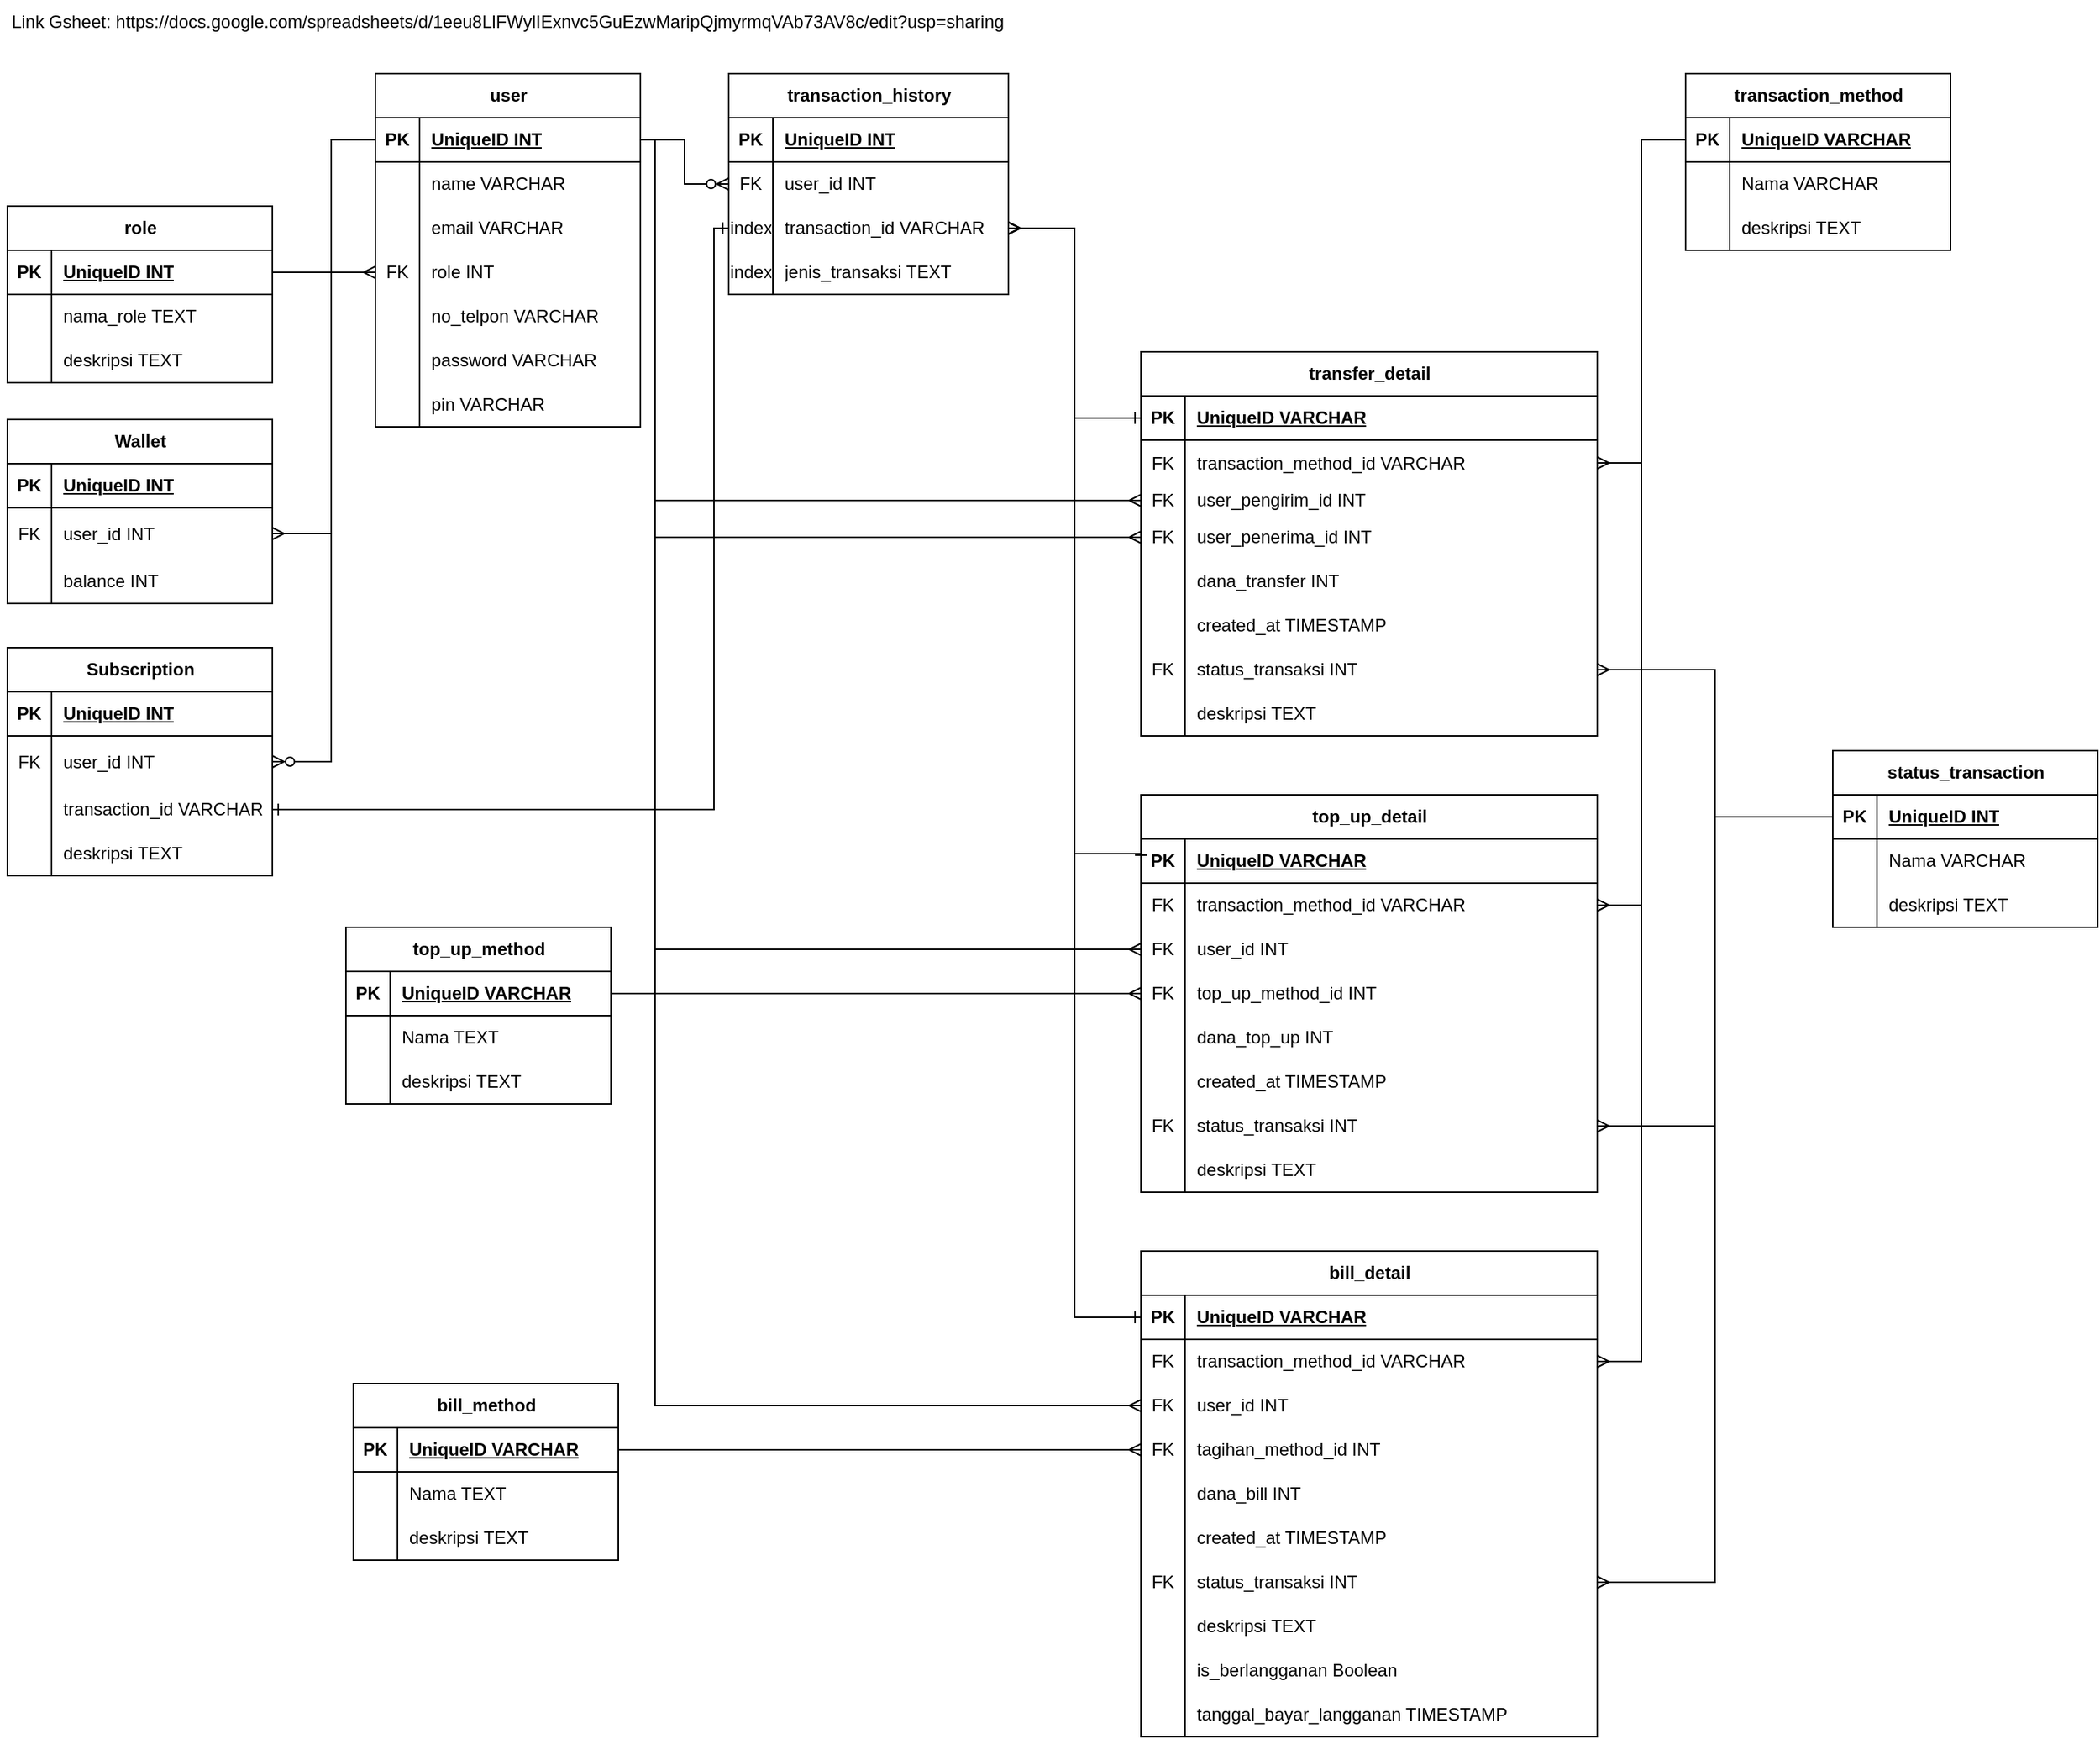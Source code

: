 <mxfile version="21.6.9" type="github">
  <diagram name="Page-1" id="isUiFPLd5716S-uxLW0f">
    <mxGraphModel dx="874" dy="438" grid="1" gridSize="10" guides="1" tooltips="1" connect="1" arrows="1" fold="1" page="1" pageScale="1" pageWidth="850" pageHeight="1100" math="0" shadow="0">
      <root>
        <mxCell id="0" />
        <mxCell id="1" parent="0" />
        <mxCell id="_RcQBndAWbvQuJijGy8V-1" value="user" style="shape=table;startSize=30;container=1;collapsible=1;childLayout=tableLayout;fixedRows=1;rowLines=0;fontStyle=1;align=center;resizeLast=1;html=1;" parent="1" vertex="1">
          <mxGeometry x="260" y="60" width="180" height="240" as="geometry" />
        </mxCell>
        <mxCell id="_RcQBndAWbvQuJijGy8V-2" value="" style="shape=tableRow;horizontal=0;startSize=0;swimlaneHead=0;swimlaneBody=0;fillColor=none;collapsible=0;dropTarget=0;points=[[0,0.5],[1,0.5]];portConstraint=eastwest;top=0;left=0;right=0;bottom=1;" parent="_RcQBndAWbvQuJijGy8V-1" vertex="1">
          <mxGeometry y="30" width="180" height="30" as="geometry" />
        </mxCell>
        <mxCell id="_RcQBndAWbvQuJijGy8V-3" value="PK" style="shape=partialRectangle;connectable=0;fillColor=none;top=0;left=0;bottom=0;right=0;fontStyle=1;overflow=hidden;whiteSpace=wrap;html=1;" parent="_RcQBndAWbvQuJijGy8V-2" vertex="1">
          <mxGeometry width="30" height="30" as="geometry">
            <mxRectangle width="30" height="30" as="alternateBounds" />
          </mxGeometry>
        </mxCell>
        <mxCell id="_RcQBndAWbvQuJijGy8V-4" value="UniqueID INT" style="shape=partialRectangle;connectable=0;fillColor=none;top=0;left=0;bottom=0;right=0;align=left;spacingLeft=6;fontStyle=5;overflow=hidden;whiteSpace=wrap;html=1;" parent="_RcQBndAWbvQuJijGy8V-2" vertex="1">
          <mxGeometry x="30" width="150" height="30" as="geometry">
            <mxRectangle width="150" height="30" as="alternateBounds" />
          </mxGeometry>
        </mxCell>
        <mxCell id="_RcQBndAWbvQuJijGy8V-5" value="" style="shape=tableRow;horizontal=0;startSize=0;swimlaneHead=0;swimlaneBody=0;fillColor=none;collapsible=0;dropTarget=0;points=[[0,0.5],[1,0.5]];portConstraint=eastwest;top=0;left=0;right=0;bottom=0;" parent="_RcQBndAWbvQuJijGy8V-1" vertex="1">
          <mxGeometry y="60" width="180" height="30" as="geometry" />
        </mxCell>
        <mxCell id="_RcQBndAWbvQuJijGy8V-6" value="" style="shape=partialRectangle;connectable=0;fillColor=none;top=0;left=0;bottom=0;right=0;editable=1;overflow=hidden;whiteSpace=wrap;html=1;" parent="_RcQBndAWbvQuJijGy8V-5" vertex="1">
          <mxGeometry width="30" height="30" as="geometry">
            <mxRectangle width="30" height="30" as="alternateBounds" />
          </mxGeometry>
        </mxCell>
        <mxCell id="_RcQBndAWbvQuJijGy8V-7" value="name VARCHAR" style="shape=partialRectangle;connectable=0;fillColor=none;top=0;left=0;bottom=0;right=0;align=left;spacingLeft=6;overflow=hidden;whiteSpace=wrap;html=1;" parent="_RcQBndAWbvQuJijGy8V-5" vertex="1">
          <mxGeometry x="30" width="150" height="30" as="geometry">
            <mxRectangle width="150" height="30" as="alternateBounds" />
          </mxGeometry>
        </mxCell>
        <mxCell id="_RcQBndAWbvQuJijGy8V-8" value="" style="shape=tableRow;horizontal=0;startSize=0;swimlaneHead=0;swimlaneBody=0;fillColor=none;collapsible=0;dropTarget=0;points=[[0,0.5],[1,0.5]];portConstraint=eastwest;top=0;left=0;right=0;bottom=0;" parent="_RcQBndAWbvQuJijGy8V-1" vertex="1">
          <mxGeometry y="90" width="180" height="30" as="geometry" />
        </mxCell>
        <mxCell id="_RcQBndAWbvQuJijGy8V-9" value="" style="shape=partialRectangle;connectable=0;fillColor=none;top=0;left=0;bottom=0;right=0;editable=1;overflow=hidden;whiteSpace=wrap;html=1;" parent="_RcQBndAWbvQuJijGy8V-8" vertex="1">
          <mxGeometry width="30" height="30" as="geometry">
            <mxRectangle width="30" height="30" as="alternateBounds" />
          </mxGeometry>
        </mxCell>
        <mxCell id="_RcQBndAWbvQuJijGy8V-10" value="email VARCHAR" style="shape=partialRectangle;connectable=0;fillColor=none;top=0;left=0;bottom=0;right=0;align=left;spacingLeft=6;overflow=hidden;whiteSpace=wrap;html=1;" parent="_RcQBndAWbvQuJijGy8V-8" vertex="1">
          <mxGeometry x="30" width="150" height="30" as="geometry">
            <mxRectangle width="150" height="30" as="alternateBounds" />
          </mxGeometry>
        </mxCell>
        <mxCell id="_RcQBndAWbvQuJijGy8V-11" value="" style="shape=tableRow;horizontal=0;startSize=0;swimlaneHead=0;swimlaneBody=0;fillColor=none;collapsible=0;dropTarget=0;points=[[0,0.5],[1,0.5]];portConstraint=eastwest;top=0;left=0;right=0;bottom=0;" parent="_RcQBndAWbvQuJijGy8V-1" vertex="1">
          <mxGeometry y="120" width="180" height="30" as="geometry" />
        </mxCell>
        <mxCell id="_RcQBndAWbvQuJijGy8V-12" value="FK" style="shape=partialRectangle;connectable=0;fillColor=none;top=0;left=0;bottom=0;right=0;editable=1;overflow=hidden;whiteSpace=wrap;html=1;" parent="_RcQBndAWbvQuJijGy8V-11" vertex="1">
          <mxGeometry width="30" height="30" as="geometry">
            <mxRectangle width="30" height="30" as="alternateBounds" />
          </mxGeometry>
        </mxCell>
        <mxCell id="_RcQBndAWbvQuJijGy8V-13" value="role INT" style="shape=partialRectangle;connectable=0;fillColor=none;top=0;left=0;bottom=0;right=0;align=left;spacingLeft=6;overflow=hidden;whiteSpace=wrap;html=1;" parent="_RcQBndAWbvQuJijGy8V-11" vertex="1">
          <mxGeometry x="30" width="150" height="30" as="geometry">
            <mxRectangle width="150" height="30" as="alternateBounds" />
          </mxGeometry>
        </mxCell>
        <mxCell id="_RcQBndAWbvQuJijGy8V-57" value="" style="shape=tableRow;horizontal=0;startSize=0;swimlaneHead=0;swimlaneBody=0;fillColor=none;collapsible=0;dropTarget=0;points=[[0,0.5],[1,0.5]];portConstraint=eastwest;top=0;left=0;right=0;bottom=0;" parent="_RcQBndAWbvQuJijGy8V-1" vertex="1">
          <mxGeometry y="150" width="180" height="30" as="geometry" />
        </mxCell>
        <mxCell id="_RcQBndAWbvQuJijGy8V-58" value="" style="shape=partialRectangle;connectable=0;fillColor=none;top=0;left=0;bottom=0;right=0;editable=1;overflow=hidden;whiteSpace=wrap;html=1;" parent="_RcQBndAWbvQuJijGy8V-57" vertex="1">
          <mxGeometry width="30" height="30" as="geometry">
            <mxRectangle width="30" height="30" as="alternateBounds" />
          </mxGeometry>
        </mxCell>
        <mxCell id="_RcQBndAWbvQuJijGy8V-59" value="no_telpon VARCHAR" style="shape=partialRectangle;connectable=0;fillColor=none;top=0;left=0;bottom=0;right=0;align=left;spacingLeft=6;overflow=hidden;whiteSpace=wrap;html=1;" parent="_RcQBndAWbvQuJijGy8V-57" vertex="1">
          <mxGeometry x="30" width="150" height="30" as="geometry">
            <mxRectangle width="150" height="30" as="alternateBounds" />
          </mxGeometry>
        </mxCell>
        <mxCell id="_RcQBndAWbvQuJijGy8V-93" value="" style="shape=tableRow;horizontal=0;startSize=0;swimlaneHead=0;swimlaneBody=0;fillColor=none;collapsible=0;dropTarget=0;points=[[0,0.5],[1,0.5]];portConstraint=eastwest;top=0;left=0;right=0;bottom=0;" parent="_RcQBndAWbvQuJijGy8V-1" vertex="1">
          <mxGeometry y="180" width="180" height="30" as="geometry" />
        </mxCell>
        <mxCell id="_RcQBndAWbvQuJijGy8V-94" value="" style="shape=partialRectangle;connectable=0;fillColor=none;top=0;left=0;bottom=0;right=0;editable=1;overflow=hidden;whiteSpace=wrap;html=1;" parent="_RcQBndAWbvQuJijGy8V-93" vertex="1">
          <mxGeometry width="30" height="30" as="geometry">
            <mxRectangle width="30" height="30" as="alternateBounds" />
          </mxGeometry>
        </mxCell>
        <mxCell id="_RcQBndAWbvQuJijGy8V-95" value="password VARCHAR" style="shape=partialRectangle;connectable=0;fillColor=none;top=0;left=0;bottom=0;right=0;align=left;spacingLeft=6;overflow=hidden;whiteSpace=wrap;html=1;" parent="_RcQBndAWbvQuJijGy8V-93" vertex="1">
          <mxGeometry x="30" width="150" height="30" as="geometry">
            <mxRectangle width="150" height="30" as="alternateBounds" />
          </mxGeometry>
        </mxCell>
        <mxCell id="_RcQBndAWbvQuJijGy8V-192" value="" style="shape=tableRow;horizontal=0;startSize=0;swimlaneHead=0;swimlaneBody=0;fillColor=none;collapsible=0;dropTarget=0;points=[[0,0.5],[1,0.5]];portConstraint=eastwest;top=0;left=0;right=0;bottom=0;" parent="_RcQBndAWbvQuJijGy8V-1" vertex="1">
          <mxGeometry y="210" width="180" height="30" as="geometry" />
        </mxCell>
        <mxCell id="_RcQBndAWbvQuJijGy8V-193" value="" style="shape=partialRectangle;connectable=0;fillColor=none;top=0;left=0;bottom=0;right=0;editable=1;overflow=hidden;whiteSpace=wrap;html=1;" parent="_RcQBndAWbvQuJijGy8V-192" vertex="1">
          <mxGeometry width="30" height="30" as="geometry">
            <mxRectangle width="30" height="30" as="alternateBounds" />
          </mxGeometry>
        </mxCell>
        <mxCell id="_RcQBndAWbvQuJijGy8V-194" value="pin VARCHAR" style="shape=partialRectangle;connectable=0;fillColor=none;top=0;left=0;bottom=0;right=0;align=left;spacingLeft=6;overflow=hidden;whiteSpace=wrap;html=1;" parent="_RcQBndAWbvQuJijGy8V-192" vertex="1">
          <mxGeometry x="30" width="150" height="30" as="geometry">
            <mxRectangle width="150" height="30" as="alternateBounds" />
          </mxGeometry>
        </mxCell>
        <mxCell id="_RcQBndAWbvQuJijGy8V-27" value="role" style="shape=table;startSize=30;container=1;collapsible=1;childLayout=tableLayout;fixedRows=1;rowLines=0;fontStyle=1;align=center;resizeLast=1;html=1;" parent="1" vertex="1">
          <mxGeometry x="10" y="150" width="180" height="120" as="geometry" />
        </mxCell>
        <mxCell id="_RcQBndAWbvQuJijGy8V-28" value="" style="shape=tableRow;horizontal=0;startSize=0;swimlaneHead=0;swimlaneBody=0;fillColor=none;collapsible=0;dropTarget=0;points=[[0,0.5],[1,0.5]];portConstraint=eastwest;top=0;left=0;right=0;bottom=1;" parent="_RcQBndAWbvQuJijGy8V-27" vertex="1">
          <mxGeometry y="30" width="180" height="30" as="geometry" />
        </mxCell>
        <mxCell id="_RcQBndAWbvQuJijGy8V-29" value="PK" style="shape=partialRectangle;connectable=0;fillColor=none;top=0;left=0;bottom=0;right=0;fontStyle=1;overflow=hidden;whiteSpace=wrap;html=1;" parent="_RcQBndAWbvQuJijGy8V-28" vertex="1">
          <mxGeometry width="30" height="30" as="geometry">
            <mxRectangle width="30" height="30" as="alternateBounds" />
          </mxGeometry>
        </mxCell>
        <mxCell id="_RcQBndAWbvQuJijGy8V-30" value="UniqueID INT" style="shape=partialRectangle;connectable=0;fillColor=none;top=0;left=0;bottom=0;right=0;align=left;spacingLeft=6;fontStyle=5;overflow=hidden;whiteSpace=wrap;html=1;" parent="_RcQBndAWbvQuJijGy8V-28" vertex="1">
          <mxGeometry x="30" width="150" height="30" as="geometry">
            <mxRectangle width="150" height="30" as="alternateBounds" />
          </mxGeometry>
        </mxCell>
        <mxCell id="_RcQBndAWbvQuJijGy8V-31" value="" style="shape=tableRow;horizontal=0;startSize=0;swimlaneHead=0;swimlaneBody=0;fillColor=none;collapsible=0;dropTarget=0;points=[[0,0.5],[1,0.5]];portConstraint=eastwest;top=0;left=0;right=0;bottom=0;" parent="_RcQBndAWbvQuJijGy8V-27" vertex="1">
          <mxGeometry y="60" width="180" height="30" as="geometry" />
        </mxCell>
        <mxCell id="_RcQBndAWbvQuJijGy8V-32" value="" style="shape=partialRectangle;connectable=0;fillColor=none;top=0;left=0;bottom=0;right=0;editable=1;overflow=hidden;whiteSpace=wrap;html=1;" parent="_RcQBndAWbvQuJijGy8V-31" vertex="1">
          <mxGeometry width="30" height="30" as="geometry">
            <mxRectangle width="30" height="30" as="alternateBounds" />
          </mxGeometry>
        </mxCell>
        <mxCell id="_RcQBndAWbvQuJijGy8V-33" value="nama_role TEXT" style="shape=partialRectangle;connectable=0;fillColor=none;top=0;left=0;bottom=0;right=0;align=left;spacingLeft=6;overflow=hidden;whiteSpace=wrap;html=1;" parent="_RcQBndAWbvQuJijGy8V-31" vertex="1">
          <mxGeometry x="30" width="150" height="30" as="geometry">
            <mxRectangle width="150" height="30" as="alternateBounds" />
          </mxGeometry>
        </mxCell>
        <mxCell id="_RcQBndAWbvQuJijGy8V-87" value="" style="shape=tableRow;horizontal=0;startSize=0;swimlaneHead=0;swimlaneBody=0;fillColor=none;collapsible=0;dropTarget=0;points=[[0,0.5],[1,0.5]];portConstraint=eastwest;top=0;left=0;right=0;bottom=0;" parent="_RcQBndAWbvQuJijGy8V-27" vertex="1">
          <mxGeometry y="90" width="180" height="30" as="geometry" />
        </mxCell>
        <mxCell id="_RcQBndAWbvQuJijGy8V-88" value="" style="shape=partialRectangle;connectable=0;fillColor=none;top=0;left=0;bottom=0;right=0;editable=1;overflow=hidden;whiteSpace=wrap;html=1;" parent="_RcQBndAWbvQuJijGy8V-87" vertex="1">
          <mxGeometry width="30" height="30" as="geometry">
            <mxRectangle width="30" height="30" as="alternateBounds" />
          </mxGeometry>
        </mxCell>
        <mxCell id="_RcQBndAWbvQuJijGy8V-89" value="deskripsi TEXT" style="shape=partialRectangle;connectable=0;fillColor=none;top=0;left=0;bottom=0;right=0;align=left;spacingLeft=6;overflow=hidden;whiteSpace=wrap;html=1;" parent="_RcQBndAWbvQuJijGy8V-87" vertex="1">
          <mxGeometry x="30" width="150" height="30" as="geometry">
            <mxRectangle width="150" height="30" as="alternateBounds" />
          </mxGeometry>
        </mxCell>
        <mxCell id="_RcQBndAWbvQuJijGy8V-43" value="transaction_history" style="shape=table;startSize=30;container=1;collapsible=1;childLayout=tableLayout;fixedRows=1;rowLines=0;fontStyle=1;align=center;resizeLast=1;html=1;" parent="1" vertex="1">
          <mxGeometry x="500" y="60" width="190" height="150" as="geometry" />
        </mxCell>
        <mxCell id="_RcQBndAWbvQuJijGy8V-44" value="" style="shape=tableRow;horizontal=0;startSize=0;swimlaneHead=0;swimlaneBody=0;fillColor=none;collapsible=0;dropTarget=0;points=[[0,0.5],[1,0.5]];portConstraint=eastwest;top=0;left=0;right=0;bottom=1;" parent="_RcQBndAWbvQuJijGy8V-43" vertex="1">
          <mxGeometry y="30" width="190" height="30" as="geometry" />
        </mxCell>
        <mxCell id="_RcQBndAWbvQuJijGy8V-45" value="PK" style="shape=partialRectangle;connectable=0;fillColor=none;top=0;left=0;bottom=0;right=0;fontStyle=1;overflow=hidden;whiteSpace=wrap;html=1;" parent="_RcQBndAWbvQuJijGy8V-44" vertex="1">
          <mxGeometry width="30" height="30" as="geometry">
            <mxRectangle width="30" height="30" as="alternateBounds" />
          </mxGeometry>
        </mxCell>
        <mxCell id="_RcQBndAWbvQuJijGy8V-46" value="UniqueID INT" style="shape=partialRectangle;connectable=0;fillColor=none;top=0;left=0;bottom=0;right=0;align=left;spacingLeft=6;fontStyle=5;overflow=hidden;whiteSpace=wrap;html=1;" parent="_RcQBndAWbvQuJijGy8V-44" vertex="1">
          <mxGeometry x="30" width="160" height="30" as="geometry">
            <mxRectangle width="160" height="30" as="alternateBounds" />
          </mxGeometry>
        </mxCell>
        <mxCell id="_RcQBndAWbvQuJijGy8V-47" value="" style="shape=tableRow;horizontal=0;startSize=0;swimlaneHead=0;swimlaneBody=0;fillColor=none;collapsible=0;dropTarget=0;points=[[0,0.5],[1,0.5]];portConstraint=eastwest;top=0;left=0;right=0;bottom=0;" parent="_RcQBndAWbvQuJijGy8V-43" vertex="1">
          <mxGeometry y="60" width="190" height="30" as="geometry" />
        </mxCell>
        <mxCell id="_RcQBndAWbvQuJijGy8V-48" value="FK" style="shape=partialRectangle;connectable=0;fillColor=none;top=0;left=0;bottom=0;right=0;editable=1;overflow=hidden;whiteSpace=wrap;html=1;" parent="_RcQBndAWbvQuJijGy8V-47" vertex="1">
          <mxGeometry width="30" height="30" as="geometry">
            <mxRectangle width="30" height="30" as="alternateBounds" />
          </mxGeometry>
        </mxCell>
        <mxCell id="_RcQBndAWbvQuJijGy8V-49" value="user_id INT" style="shape=partialRectangle;connectable=0;fillColor=none;top=0;left=0;bottom=0;right=0;align=left;spacingLeft=6;overflow=hidden;whiteSpace=wrap;html=1;" parent="_RcQBndAWbvQuJijGy8V-47" vertex="1">
          <mxGeometry x="30" width="160" height="30" as="geometry">
            <mxRectangle width="160" height="30" as="alternateBounds" />
          </mxGeometry>
        </mxCell>
        <mxCell id="_RcQBndAWbvQuJijGy8V-50" value="" style="shape=tableRow;horizontal=0;startSize=0;swimlaneHead=0;swimlaneBody=0;fillColor=none;collapsible=0;dropTarget=0;points=[[0,0.5],[1,0.5]];portConstraint=eastwest;top=0;left=0;right=0;bottom=0;" parent="_RcQBndAWbvQuJijGy8V-43" vertex="1">
          <mxGeometry y="90" width="190" height="30" as="geometry" />
        </mxCell>
        <mxCell id="_RcQBndAWbvQuJijGy8V-51" value="index" style="shape=partialRectangle;connectable=0;fillColor=none;top=0;left=0;bottom=0;right=0;editable=1;overflow=hidden;whiteSpace=wrap;html=1;" parent="_RcQBndAWbvQuJijGy8V-50" vertex="1">
          <mxGeometry width="30" height="30" as="geometry">
            <mxRectangle width="30" height="30" as="alternateBounds" />
          </mxGeometry>
        </mxCell>
        <mxCell id="_RcQBndAWbvQuJijGy8V-52" value="transaction_id VARCHAR" style="shape=partialRectangle;connectable=0;fillColor=none;top=0;left=0;bottom=0;right=0;align=left;spacingLeft=6;overflow=hidden;whiteSpace=wrap;html=1;" parent="_RcQBndAWbvQuJijGy8V-50" vertex="1">
          <mxGeometry x="30" width="160" height="30" as="geometry">
            <mxRectangle width="160" height="30" as="alternateBounds" />
          </mxGeometry>
        </mxCell>
        <mxCell id="_RcQBndAWbvQuJijGy8V-304" value="" style="shape=tableRow;horizontal=0;startSize=0;swimlaneHead=0;swimlaneBody=0;fillColor=none;collapsible=0;dropTarget=0;points=[[0,0.5],[1,0.5]];portConstraint=eastwest;top=0;left=0;right=0;bottom=0;" parent="_RcQBndAWbvQuJijGy8V-43" vertex="1">
          <mxGeometry y="120" width="190" height="30" as="geometry" />
        </mxCell>
        <mxCell id="_RcQBndAWbvQuJijGy8V-305" value="index" style="shape=partialRectangle;connectable=0;fillColor=none;top=0;left=0;bottom=0;right=0;editable=1;overflow=hidden;whiteSpace=wrap;html=1;" parent="_RcQBndAWbvQuJijGy8V-304" vertex="1">
          <mxGeometry width="30" height="30" as="geometry">
            <mxRectangle width="30" height="30" as="alternateBounds" />
          </mxGeometry>
        </mxCell>
        <mxCell id="_RcQBndAWbvQuJijGy8V-306" value="jenis_transaksi TEXT" style="shape=partialRectangle;connectable=0;fillColor=none;top=0;left=0;bottom=0;right=0;align=left;spacingLeft=6;overflow=hidden;whiteSpace=wrap;html=1;" parent="_RcQBndAWbvQuJijGy8V-304" vertex="1">
          <mxGeometry x="30" width="160" height="30" as="geometry">
            <mxRectangle width="160" height="30" as="alternateBounds" />
          </mxGeometry>
        </mxCell>
        <mxCell id="_RcQBndAWbvQuJijGy8V-56" style="edgeStyle=orthogonalEdgeStyle;rounded=0;orthogonalLoop=1;jettySize=auto;html=1;exitX=0;exitY=0.5;exitDx=0;exitDy=0;entryX=1;entryY=0.5;entryDx=0;entryDy=0;endArrow=none;endFill=0;startArrow=ERmany;startFill=0;" parent="1" source="_RcQBndAWbvQuJijGy8V-11" target="_RcQBndAWbvQuJijGy8V-28" edge="1">
          <mxGeometry relative="1" as="geometry" />
        </mxCell>
        <mxCell id="_RcQBndAWbvQuJijGy8V-60" style="edgeStyle=orthogonalEdgeStyle;rounded=0;orthogonalLoop=1;jettySize=auto;html=1;exitX=1;exitY=0.5;exitDx=0;exitDy=0;entryX=0;entryY=0.5;entryDx=0;entryDy=0;endArrow=ERzeroToMany;endFill=0;" parent="1" source="_RcQBndAWbvQuJijGy8V-2" target="_RcQBndAWbvQuJijGy8V-47" edge="1">
          <mxGeometry relative="1" as="geometry" />
        </mxCell>
        <mxCell id="_RcQBndAWbvQuJijGy8V-61" value="transaction_method" style="shape=table;startSize=30;container=1;collapsible=1;childLayout=tableLayout;fixedRows=1;rowLines=0;fontStyle=1;align=center;resizeLast=1;html=1;" parent="1" vertex="1">
          <mxGeometry x="1150" y="60" width="180" height="120" as="geometry" />
        </mxCell>
        <mxCell id="_RcQBndAWbvQuJijGy8V-62" value="" style="shape=tableRow;horizontal=0;startSize=0;swimlaneHead=0;swimlaneBody=0;fillColor=none;collapsible=0;dropTarget=0;points=[[0,0.5],[1,0.5]];portConstraint=eastwest;top=0;left=0;right=0;bottom=1;" parent="_RcQBndAWbvQuJijGy8V-61" vertex="1">
          <mxGeometry y="30" width="180" height="30" as="geometry" />
        </mxCell>
        <mxCell id="_RcQBndAWbvQuJijGy8V-63" value="PK" style="shape=partialRectangle;connectable=0;fillColor=none;top=0;left=0;bottom=0;right=0;fontStyle=1;overflow=hidden;whiteSpace=wrap;html=1;" parent="_RcQBndAWbvQuJijGy8V-62" vertex="1">
          <mxGeometry width="30" height="30" as="geometry">
            <mxRectangle width="30" height="30" as="alternateBounds" />
          </mxGeometry>
        </mxCell>
        <mxCell id="_RcQBndAWbvQuJijGy8V-64" value="UniqueID VARCHAR" style="shape=partialRectangle;connectable=0;fillColor=none;top=0;left=0;bottom=0;right=0;align=left;spacingLeft=6;fontStyle=5;overflow=hidden;whiteSpace=wrap;html=1;" parent="_RcQBndAWbvQuJijGy8V-62" vertex="1">
          <mxGeometry x="30" width="150" height="30" as="geometry">
            <mxRectangle width="150" height="30" as="alternateBounds" />
          </mxGeometry>
        </mxCell>
        <mxCell id="_RcQBndAWbvQuJijGy8V-65" value="" style="shape=tableRow;horizontal=0;startSize=0;swimlaneHead=0;swimlaneBody=0;fillColor=none;collapsible=0;dropTarget=0;points=[[0,0.5],[1,0.5]];portConstraint=eastwest;top=0;left=0;right=0;bottom=0;" parent="_RcQBndAWbvQuJijGy8V-61" vertex="1">
          <mxGeometry y="60" width="180" height="30" as="geometry" />
        </mxCell>
        <mxCell id="_RcQBndAWbvQuJijGy8V-66" value="" style="shape=partialRectangle;connectable=0;fillColor=none;top=0;left=0;bottom=0;right=0;editable=1;overflow=hidden;whiteSpace=wrap;html=1;" parent="_RcQBndAWbvQuJijGy8V-65" vertex="1">
          <mxGeometry width="30" height="30" as="geometry">
            <mxRectangle width="30" height="30" as="alternateBounds" />
          </mxGeometry>
        </mxCell>
        <mxCell id="_RcQBndAWbvQuJijGy8V-67" value="Nama VARCHAR" style="shape=partialRectangle;connectable=0;fillColor=none;top=0;left=0;bottom=0;right=0;align=left;spacingLeft=6;overflow=hidden;whiteSpace=wrap;html=1;" parent="_RcQBndAWbvQuJijGy8V-65" vertex="1">
          <mxGeometry x="30" width="150" height="30" as="geometry">
            <mxRectangle width="150" height="30" as="alternateBounds" />
          </mxGeometry>
        </mxCell>
        <mxCell id="_RcQBndAWbvQuJijGy8V-84" value="" style="shape=tableRow;horizontal=0;startSize=0;swimlaneHead=0;swimlaneBody=0;fillColor=none;collapsible=0;dropTarget=0;points=[[0,0.5],[1,0.5]];portConstraint=eastwest;top=0;left=0;right=0;bottom=0;" parent="_RcQBndAWbvQuJijGy8V-61" vertex="1">
          <mxGeometry y="90" width="180" height="30" as="geometry" />
        </mxCell>
        <mxCell id="_RcQBndAWbvQuJijGy8V-85" value="" style="shape=partialRectangle;connectable=0;fillColor=none;top=0;left=0;bottom=0;right=0;editable=1;overflow=hidden;whiteSpace=wrap;html=1;" parent="_RcQBndAWbvQuJijGy8V-84" vertex="1">
          <mxGeometry width="30" height="30" as="geometry">
            <mxRectangle width="30" height="30" as="alternateBounds" />
          </mxGeometry>
        </mxCell>
        <mxCell id="_RcQBndAWbvQuJijGy8V-86" value="deskripsi TEXT" style="shape=partialRectangle;connectable=0;fillColor=none;top=0;left=0;bottom=0;right=0;align=left;spacingLeft=6;overflow=hidden;whiteSpace=wrap;html=1;" parent="_RcQBndAWbvQuJijGy8V-84" vertex="1">
          <mxGeometry x="30" width="150" height="30" as="geometry">
            <mxRectangle width="150" height="30" as="alternateBounds" />
          </mxGeometry>
        </mxCell>
        <mxCell id="_RcQBndAWbvQuJijGy8V-96" value="transfer_detail" style="shape=table;startSize=30;container=1;collapsible=1;childLayout=tableLayout;fixedRows=1;rowLines=0;fontStyle=1;align=center;resizeLast=1;html=1;" parent="1" vertex="1">
          <mxGeometry x="780" y="249" width="310" height="261" as="geometry" />
        </mxCell>
        <mxCell id="_RcQBndAWbvQuJijGy8V-97" value="" style="shape=tableRow;horizontal=0;startSize=0;swimlaneHead=0;swimlaneBody=0;fillColor=none;collapsible=0;dropTarget=0;points=[[0,0.5],[1,0.5]];portConstraint=eastwest;top=0;left=0;right=0;bottom=1;" parent="_RcQBndAWbvQuJijGy8V-96" vertex="1">
          <mxGeometry y="30" width="310" height="30" as="geometry" />
        </mxCell>
        <mxCell id="_RcQBndAWbvQuJijGy8V-98" value="PK" style="shape=partialRectangle;connectable=0;fillColor=none;top=0;left=0;bottom=0;right=0;fontStyle=1;overflow=hidden;whiteSpace=wrap;html=1;" parent="_RcQBndAWbvQuJijGy8V-97" vertex="1">
          <mxGeometry width="30" height="30" as="geometry">
            <mxRectangle width="30" height="30" as="alternateBounds" />
          </mxGeometry>
        </mxCell>
        <mxCell id="_RcQBndAWbvQuJijGy8V-99" value="UniqueID VARCHAR" style="shape=partialRectangle;connectable=0;fillColor=none;top=0;left=0;bottom=0;right=0;align=left;spacingLeft=6;fontStyle=5;overflow=hidden;whiteSpace=wrap;html=1;" parent="_RcQBndAWbvQuJijGy8V-97" vertex="1">
          <mxGeometry x="30" width="280" height="30" as="geometry">
            <mxRectangle width="280" height="30" as="alternateBounds" />
          </mxGeometry>
        </mxCell>
        <mxCell id="_RcQBndAWbvQuJijGy8V-100" value="" style="shape=tableRow;horizontal=0;startSize=0;swimlaneHead=0;swimlaneBody=0;fillColor=none;collapsible=0;dropTarget=0;points=[[0,0.5],[1,0.5]];portConstraint=eastwest;top=0;left=0;right=0;bottom=0;" parent="_RcQBndAWbvQuJijGy8V-96" vertex="1">
          <mxGeometry y="60" width="310" height="31" as="geometry" />
        </mxCell>
        <mxCell id="_RcQBndAWbvQuJijGy8V-101" value="FK" style="shape=partialRectangle;connectable=0;fillColor=none;top=0;left=0;bottom=0;right=0;editable=1;overflow=hidden;whiteSpace=wrap;html=1;" parent="_RcQBndAWbvQuJijGy8V-100" vertex="1">
          <mxGeometry width="30" height="31" as="geometry">
            <mxRectangle width="30" height="31" as="alternateBounds" />
          </mxGeometry>
        </mxCell>
        <mxCell id="_RcQBndAWbvQuJijGy8V-102" value="transaction_method_id VARCHAR" style="shape=partialRectangle;connectable=0;fillColor=none;top=0;left=0;bottom=0;right=0;align=left;spacingLeft=6;overflow=hidden;whiteSpace=wrap;html=1;" parent="_RcQBndAWbvQuJijGy8V-100" vertex="1">
          <mxGeometry x="30" width="280" height="31" as="geometry">
            <mxRectangle width="280" height="31" as="alternateBounds" />
          </mxGeometry>
        </mxCell>
        <mxCell id="_RcQBndAWbvQuJijGy8V-134" value="" style="shape=tableRow;horizontal=0;startSize=0;swimlaneHead=0;swimlaneBody=0;fillColor=none;collapsible=0;dropTarget=0;points=[[0,0.5],[1,0.5]];portConstraint=eastwest;top=0;left=0;right=0;bottom=0;" parent="_RcQBndAWbvQuJijGy8V-96" vertex="1">
          <mxGeometry y="91" width="310" height="20" as="geometry" />
        </mxCell>
        <mxCell id="_RcQBndAWbvQuJijGy8V-135" value="FK" style="shape=partialRectangle;connectable=0;fillColor=none;top=0;left=0;bottom=0;right=0;editable=1;overflow=hidden;whiteSpace=wrap;html=1;" parent="_RcQBndAWbvQuJijGy8V-134" vertex="1">
          <mxGeometry width="30" height="20" as="geometry">
            <mxRectangle width="30" height="20" as="alternateBounds" />
          </mxGeometry>
        </mxCell>
        <mxCell id="_RcQBndAWbvQuJijGy8V-136" value="user_pengirim_id INT" style="shape=partialRectangle;connectable=0;fillColor=none;top=0;left=0;bottom=0;right=0;align=left;spacingLeft=6;overflow=hidden;whiteSpace=wrap;html=1;" parent="_RcQBndAWbvQuJijGy8V-134" vertex="1">
          <mxGeometry x="30" width="280" height="20" as="geometry">
            <mxRectangle width="280" height="20" as="alternateBounds" />
          </mxGeometry>
        </mxCell>
        <mxCell id="_RcQBndAWbvQuJijGy8V-103" value="" style="shape=tableRow;horizontal=0;startSize=0;swimlaneHead=0;swimlaneBody=0;fillColor=none;collapsible=0;dropTarget=0;points=[[0,0.5],[1,0.5]];portConstraint=eastwest;top=0;left=0;right=0;bottom=0;" parent="_RcQBndAWbvQuJijGy8V-96" vertex="1">
          <mxGeometry y="111" width="310" height="30" as="geometry" />
        </mxCell>
        <mxCell id="_RcQBndAWbvQuJijGy8V-104" value="FK" style="shape=partialRectangle;connectable=0;fillColor=none;top=0;left=0;bottom=0;right=0;editable=1;overflow=hidden;whiteSpace=wrap;html=1;" parent="_RcQBndAWbvQuJijGy8V-103" vertex="1">
          <mxGeometry width="30" height="30" as="geometry">
            <mxRectangle width="30" height="30" as="alternateBounds" />
          </mxGeometry>
        </mxCell>
        <mxCell id="_RcQBndAWbvQuJijGy8V-105" value="user_penerima_id INT" style="shape=partialRectangle;connectable=0;fillColor=none;top=0;left=0;bottom=0;right=0;align=left;spacingLeft=6;overflow=hidden;whiteSpace=wrap;html=1;" parent="_RcQBndAWbvQuJijGy8V-103" vertex="1">
          <mxGeometry x="30" width="280" height="30" as="geometry">
            <mxRectangle width="280" height="30" as="alternateBounds" />
          </mxGeometry>
        </mxCell>
        <mxCell id="_RcQBndAWbvQuJijGy8V-106" value="" style="shape=tableRow;horizontal=0;startSize=0;swimlaneHead=0;swimlaneBody=0;fillColor=none;collapsible=0;dropTarget=0;points=[[0,0.5],[1,0.5]];portConstraint=eastwest;top=0;left=0;right=0;bottom=0;" parent="_RcQBndAWbvQuJijGy8V-96" vertex="1">
          <mxGeometry y="141" width="310" height="30" as="geometry" />
        </mxCell>
        <mxCell id="_RcQBndAWbvQuJijGy8V-107" value="" style="shape=partialRectangle;connectable=0;fillColor=none;top=0;left=0;bottom=0;right=0;editable=1;overflow=hidden;whiteSpace=wrap;html=1;" parent="_RcQBndAWbvQuJijGy8V-106" vertex="1">
          <mxGeometry width="30" height="30" as="geometry">
            <mxRectangle width="30" height="30" as="alternateBounds" />
          </mxGeometry>
        </mxCell>
        <mxCell id="_RcQBndAWbvQuJijGy8V-108" value="dana_transfer INT" style="shape=partialRectangle;connectable=0;fillColor=none;top=0;left=0;bottom=0;right=0;align=left;spacingLeft=6;overflow=hidden;whiteSpace=wrap;html=1;" parent="_RcQBndAWbvQuJijGy8V-106" vertex="1">
          <mxGeometry x="30" width="280" height="30" as="geometry">
            <mxRectangle width="280" height="30" as="alternateBounds" />
          </mxGeometry>
        </mxCell>
        <mxCell id="_RcQBndAWbvQuJijGy8V-167" value="" style="shape=tableRow;horizontal=0;startSize=0;swimlaneHead=0;swimlaneBody=0;fillColor=none;collapsible=0;dropTarget=0;points=[[0,0.5],[1,0.5]];portConstraint=eastwest;top=0;left=0;right=0;bottom=0;" parent="_RcQBndAWbvQuJijGy8V-96" vertex="1">
          <mxGeometry y="171" width="310" height="30" as="geometry" />
        </mxCell>
        <mxCell id="_RcQBndAWbvQuJijGy8V-168" value="" style="shape=partialRectangle;connectable=0;fillColor=none;top=0;left=0;bottom=0;right=0;editable=1;overflow=hidden;whiteSpace=wrap;html=1;" parent="_RcQBndAWbvQuJijGy8V-167" vertex="1">
          <mxGeometry width="30" height="30" as="geometry">
            <mxRectangle width="30" height="30" as="alternateBounds" />
          </mxGeometry>
        </mxCell>
        <mxCell id="_RcQBndAWbvQuJijGy8V-169" value="created_at TIMESTAMP" style="shape=partialRectangle;connectable=0;fillColor=none;top=0;left=0;bottom=0;right=0;align=left;spacingLeft=6;overflow=hidden;whiteSpace=wrap;html=1;" parent="_RcQBndAWbvQuJijGy8V-167" vertex="1">
          <mxGeometry x="30" width="280" height="30" as="geometry">
            <mxRectangle width="280" height="30" as="alternateBounds" />
          </mxGeometry>
        </mxCell>
        <mxCell id="_RcQBndAWbvQuJijGy8V-170" value="" style="shape=tableRow;horizontal=0;startSize=0;swimlaneHead=0;swimlaneBody=0;fillColor=none;collapsible=0;dropTarget=0;points=[[0,0.5],[1,0.5]];portConstraint=eastwest;top=0;left=0;right=0;bottom=0;" parent="_RcQBndAWbvQuJijGy8V-96" vertex="1">
          <mxGeometry y="201" width="310" height="30" as="geometry" />
        </mxCell>
        <mxCell id="_RcQBndAWbvQuJijGy8V-171" value="FK" style="shape=partialRectangle;connectable=0;fillColor=none;top=0;left=0;bottom=0;right=0;editable=1;overflow=hidden;whiteSpace=wrap;html=1;" parent="_RcQBndAWbvQuJijGy8V-170" vertex="1">
          <mxGeometry width="30" height="30" as="geometry">
            <mxRectangle width="30" height="30" as="alternateBounds" />
          </mxGeometry>
        </mxCell>
        <mxCell id="_RcQBndAWbvQuJijGy8V-172" value="status_transaksi INT" style="shape=partialRectangle;connectable=0;fillColor=none;top=0;left=0;bottom=0;right=0;align=left;spacingLeft=6;overflow=hidden;whiteSpace=wrap;html=1;" parent="_RcQBndAWbvQuJijGy8V-170" vertex="1">
          <mxGeometry x="30" width="280" height="30" as="geometry">
            <mxRectangle width="280" height="30" as="alternateBounds" />
          </mxGeometry>
        </mxCell>
        <mxCell id="_RcQBndAWbvQuJijGy8V-216" value="" style="shape=tableRow;horizontal=0;startSize=0;swimlaneHead=0;swimlaneBody=0;fillColor=none;collapsible=0;dropTarget=0;points=[[0,0.5],[1,0.5]];portConstraint=eastwest;top=0;left=0;right=0;bottom=0;" parent="_RcQBndAWbvQuJijGy8V-96" vertex="1">
          <mxGeometry y="231" width="310" height="30" as="geometry" />
        </mxCell>
        <mxCell id="_RcQBndAWbvQuJijGy8V-217" value="" style="shape=partialRectangle;connectable=0;fillColor=none;top=0;left=0;bottom=0;right=0;editable=1;overflow=hidden;whiteSpace=wrap;html=1;" parent="_RcQBndAWbvQuJijGy8V-216" vertex="1">
          <mxGeometry width="30" height="30" as="geometry">
            <mxRectangle width="30" height="30" as="alternateBounds" />
          </mxGeometry>
        </mxCell>
        <mxCell id="_RcQBndAWbvQuJijGy8V-218" value="deskripsi TEXT" style="shape=partialRectangle;connectable=0;fillColor=none;top=0;left=0;bottom=0;right=0;align=left;spacingLeft=6;overflow=hidden;whiteSpace=wrap;html=1;" parent="_RcQBndAWbvQuJijGy8V-216" vertex="1">
          <mxGeometry x="30" width="280" height="30" as="geometry">
            <mxRectangle width="280" height="30" as="alternateBounds" />
          </mxGeometry>
        </mxCell>
        <mxCell id="_RcQBndAWbvQuJijGy8V-137" value="" style="edgeStyle=entityRelationEdgeStyle;fontSize=12;html=1;endArrow=ERmany;rounded=0;exitX=0;exitY=0.5;exitDx=0;exitDy=0;entryX=1;entryY=0.5;entryDx=0;entryDy=0;endFill=0;" parent="1" source="_RcQBndAWbvQuJijGy8V-62" target="_RcQBndAWbvQuJijGy8V-100" edge="1">
          <mxGeometry width="100" height="100" relative="1" as="geometry">
            <mxPoint x="590" y="370" as="sourcePoint" />
            <mxPoint x="690" y="270" as="targetPoint" />
          </mxGeometry>
        </mxCell>
        <mxCell id="_RcQBndAWbvQuJijGy8V-138" value="top_up_detail" style="shape=table;startSize=30;container=1;collapsible=1;childLayout=tableLayout;fixedRows=1;rowLines=0;fontStyle=1;align=center;resizeLast=1;html=1;" parent="1" vertex="1">
          <mxGeometry x="780" y="550" width="310" height="270" as="geometry" />
        </mxCell>
        <mxCell id="_RcQBndAWbvQuJijGy8V-139" value="" style="shape=tableRow;horizontal=0;startSize=0;swimlaneHead=0;swimlaneBody=0;fillColor=none;collapsible=0;dropTarget=0;points=[[0,0.5],[1,0.5]];portConstraint=eastwest;top=0;left=0;right=0;bottom=1;" parent="_RcQBndAWbvQuJijGy8V-138" vertex="1">
          <mxGeometry y="30" width="310" height="30" as="geometry" />
        </mxCell>
        <mxCell id="_RcQBndAWbvQuJijGy8V-140" value="PK" style="shape=partialRectangle;connectable=0;fillColor=none;top=0;left=0;bottom=0;right=0;fontStyle=1;overflow=hidden;whiteSpace=wrap;html=1;" parent="_RcQBndAWbvQuJijGy8V-139" vertex="1">
          <mxGeometry width="30" height="30" as="geometry">
            <mxRectangle width="30" height="30" as="alternateBounds" />
          </mxGeometry>
        </mxCell>
        <mxCell id="_RcQBndAWbvQuJijGy8V-141" value="UniqueID&amp;nbsp;VARCHAR" style="shape=partialRectangle;connectable=0;fillColor=none;top=0;left=0;bottom=0;right=0;align=left;spacingLeft=6;fontStyle=5;overflow=hidden;whiteSpace=wrap;html=1;" parent="_RcQBndAWbvQuJijGy8V-139" vertex="1">
          <mxGeometry x="30" width="280" height="30" as="geometry">
            <mxRectangle width="280" height="30" as="alternateBounds" />
          </mxGeometry>
        </mxCell>
        <mxCell id="_RcQBndAWbvQuJijGy8V-142" value="" style="shape=tableRow;horizontal=0;startSize=0;swimlaneHead=0;swimlaneBody=0;fillColor=none;collapsible=0;dropTarget=0;points=[[0,0.5],[1,0.5]];portConstraint=eastwest;top=0;left=0;right=0;bottom=0;" parent="_RcQBndAWbvQuJijGy8V-138" vertex="1">
          <mxGeometry y="60" width="310" height="30" as="geometry" />
        </mxCell>
        <mxCell id="_RcQBndAWbvQuJijGy8V-143" value="FK" style="shape=partialRectangle;connectable=0;fillColor=none;top=0;left=0;bottom=0;right=0;editable=1;overflow=hidden;whiteSpace=wrap;html=1;" parent="_RcQBndAWbvQuJijGy8V-142" vertex="1">
          <mxGeometry width="30" height="30" as="geometry">
            <mxRectangle width="30" height="30" as="alternateBounds" />
          </mxGeometry>
        </mxCell>
        <mxCell id="_RcQBndAWbvQuJijGy8V-144" value="transaction_method_id VARCHAR" style="shape=partialRectangle;connectable=0;fillColor=none;top=0;left=0;bottom=0;right=0;align=left;spacingLeft=6;overflow=hidden;whiteSpace=wrap;html=1;" parent="_RcQBndAWbvQuJijGy8V-142" vertex="1">
          <mxGeometry x="30" width="280" height="30" as="geometry">
            <mxRectangle width="280" height="30" as="alternateBounds" />
          </mxGeometry>
        </mxCell>
        <mxCell id="_RcQBndAWbvQuJijGy8V-148" value="" style="shape=tableRow;horizontal=0;startSize=0;swimlaneHead=0;swimlaneBody=0;fillColor=none;collapsible=0;dropTarget=0;points=[[0,0.5],[1,0.5]];portConstraint=eastwest;top=0;left=0;right=0;bottom=0;" parent="_RcQBndAWbvQuJijGy8V-138" vertex="1">
          <mxGeometry y="90" width="310" height="30" as="geometry" />
        </mxCell>
        <mxCell id="_RcQBndAWbvQuJijGy8V-149" value="FK" style="shape=partialRectangle;connectable=0;fillColor=none;top=0;left=0;bottom=0;right=0;editable=1;overflow=hidden;whiteSpace=wrap;html=1;" parent="_RcQBndAWbvQuJijGy8V-148" vertex="1">
          <mxGeometry width="30" height="30" as="geometry">
            <mxRectangle width="30" height="30" as="alternateBounds" />
          </mxGeometry>
        </mxCell>
        <mxCell id="_RcQBndAWbvQuJijGy8V-150" value="user_id INT" style="shape=partialRectangle;connectable=0;fillColor=none;top=0;left=0;bottom=0;right=0;align=left;spacingLeft=6;overflow=hidden;whiteSpace=wrap;html=1;" parent="_RcQBndAWbvQuJijGy8V-148" vertex="1">
          <mxGeometry x="30" width="280" height="30" as="geometry">
            <mxRectangle width="280" height="30" as="alternateBounds" />
          </mxGeometry>
        </mxCell>
        <mxCell id="_RcQBndAWbvQuJijGy8V-151" value="" style="shape=tableRow;horizontal=0;startSize=0;swimlaneHead=0;swimlaneBody=0;fillColor=none;collapsible=0;dropTarget=0;points=[[0,0.5],[1,0.5]];portConstraint=eastwest;top=0;left=0;right=0;bottom=0;" parent="_RcQBndAWbvQuJijGy8V-138" vertex="1">
          <mxGeometry y="120" width="310" height="30" as="geometry" />
        </mxCell>
        <mxCell id="_RcQBndAWbvQuJijGy8V-152" value="FK" style="shape=partialRectangle;connectable=0;fillColor=none;top=0;left=0;bottom=0;right=0;editable=1;overflow=hidden;whiteSpace=wrap;html=1;" parent="_RcQBndAWbvQuJijGy8V-151" vertex="1">
          <mxGeometry width="30" height="30" as="geometry">
            <mxRectangle width="30" height="30" as="alternateBounds" />
          </mxGeometry>
        </mxCell>
        <mxCell id="_RcQBndAWbvQuJijGy8V-153" value="top_up_method_id INT" style="shape=partialRectangle;connectable=0;fillColor=none;top=0;left=0;bottom=0;right=0;align=left;spacingLeft=6;overflow=hidden;whiteSpace=wrap;html=1;" parent="_RcQBndAWbvQuJijGy8V-151" vertex="1">
          <mxGeometry x="30" width="280" height="30" as="geometry">
            <mxRectangle width="280" height="30" as="alternateBounds" />
          </mxGeometry>
        </mxCell>
        <mxCell id="_RcQBndAWbvQuJijGy8V-160" value="" style="shape=tableRow;horizontal=0;startSize=0;swimlaneHead=0;swimlaneBody=0;fillColor=none;collapsible=0;dropTarget=0;points=[[0,0.5],[1,0.5]];portConstraint=eastwest;top=0;left=0;right=0;bottom=0;" parent="_RcQBndAWbvQuJijGy8V-138" vertex="1">
          <mxGeometry y="150" width="310" height="30" as="geometry" />
        </mxCell>
        <mxCell id="_RcQBndAWbvQuJijGy8V-161" value="" style="shape=partialRectangle;connectable=0;fillColor=none;top=0;left=0;bottom=0;right=0;editable=1;overflow=hidden;whiteSpace=wrap;html=1;" parent="_RcQBndAWbvQuJijGy8V-160" vertex="1">
          <mxGeometry width="30" height="30" as="geometry">
            <mxRectangle width="30" height="30" as="alternateBounds" />
          </mxGeometry>
        </mxCell>
        <mxCell id="_RcQBndAWbvQuJijGy8V-162" value="dana_top_up INT" style="shape=partialRectangle;connectable=0;fillColor=none;top=0;left=0;bottom=0;right=0;align=left;spacingLeft=6;overflow=hidden;whiteSpace=wrap;html=1;" parent="_RcQBndAWbvQuJijGy8V-160" vertex="1">
          <mxGeometry x="30" width="280" height="30" as="geometry">
            <mxRectangle width="280" height="30" as="alternateBounds" />
          </mxGeometry>
        </mxCell>
        <mxCell id="_RcQBndAWbvQuJijGy8V-173" value="" style="shape=tableRow;horizontal=0;startSize=0;swimlaneHead=0;swimlaneBody=0;fillColor=none;collapsible=0;dropTarget=0;points=[[0,0.5],[1,0.5]];portConstraint=eastwest;top=0;left=0;right=0;bottom=0;" parent="_RcQBndAWbvQuJijGy8V-138" vertex="1">
          <mxGeometry y="180" width="310" height="30" as="geometry" />
        </mxCell>
        <mxCell id="_RcQBndAWbvQuJijGy8V-174" value="" style="shape=partialRectangle;connectable=0;fillColor=none;top=0;left=0;bottom=0;right=0;editable=1;overflow=hidden;whiteSpace=wrap;html=1;" parent="_RcQBndAWbvQuJijGy8V-173" vertex="1">
          <mxGeometry width="30" height="30" as="geometry">
            <mxRectangle width="30" height="30" as="alternateBounds" />
          </mxGeometry>
        </mxCell>
        <mxCell id="_RcQBndAWbvQuJijGy8V-175" value="created_at TIMESTAMP" style="shape=partialRectangle;connectable=0;fillColor=none;top=0;left=0;bottom=0;right=0;align=left;spacingLeft=6;overflow=hidden;whiteSpace=wrap;html=1;" parent="_RcQBndAWbvQuJijGy8V-173" vertex="1">
          <mxGeometry x="30" width="280" height="30" as="geometry">
            <mxRectangle width="280" height="30" as="alternateBounds" />
          </mxGeometry>
        </mxCell>
        <mxCell id="_RcQBndAWbvQuJijGy8V-176" value="" style="shape=tableRow;horizontal=0;startSize=0;swimlaneHead=0;swimlaneBody=0;fillColor=none;collapsible=0;dropTarget=0;points=[[0,0.5],[1,0.5]];portConstraint=eastwest;top=0;left=0;right=0;bottom=0;" parent="_RcQBndAWbvQuJijGy8V-138" vertex="1">
          <mxGeometry y="210" width="310" height="30" as="geometry" />
        </mxCell>
        <mxCell id="_RcQBndAWbvQuJijGy8V-177" value="FK" style="shape=partialRectangle;connectable=0;fillColor=none;top=0;left=0;bottom=0;right=0;editable=1;overflow=hidden;whiteSpace=wrap;html=1;" parent="_RcQBndAWbvQuJijGy8V-176" vertex="1">
          <mxGeometry width="30" height="30" as="geometry">
            <mxRectangle width="30" height="30" as="alternateBounds" />
          </mxGeometry>
        </mxCell>
        <mxCell id="_RcQBndAWbvQuJijGy8V-178" value="status_transaksi INT" style="shape=partialRectangle;connectable=0;fillColor=none;top=0;left=0;bottom=0;right=0;align=left;spacingLeft=6;overflow=hidden;whiteSpace=wrap;html=1;" parent="_RcQBndAWbvQuJijGy8V-176" vertex="1">
          <mxGeometry x="30" width="280" height="30" as="geometry">
            <mxRectangle width="280" height="30" as="alternateBounds" />
          </mxGeometry>
        </mxCell>
        <mxCell id="_RcQBndAWbvQuJijGy8V-213" value="" style="shape=tableRow;horizontal=0;startSize=0;swimlaneHead=0;swimlaneBody=0;fillColor=none;collapsible=0;dropTarget=0;points=[[0,0.5],[1,0.5]];portConstraint=eastwest;top=0;left=0;right=0;bottom=0;" parent="_RcQBndAWbvQuJijGy8V-138" vertex="1">
          <mxGeometry y="240" width="310" height="30" as="geometry" />
        </mxCell>
        <mxCell id="_RcQBndAWbvQuJijGy8V-214" value="" style="shape=partialRectangle;connectable=0;fillColor=none;top=0;left=0;bottom=0;right=0;editable=1;overflow=hidden;whiteSpace=wrap;html=1;" parent="_RcQBndAWbvQuJijGy8V-213" vertex="1">
          <mxGeometry width="30" height="30" as="geometry">
            <mxRectangle width="30" height="30" as="alternateBounds" />
          </mxGeometry>
        </mxCell>
        <mxCell id="_RcQBndAWbvQuJijGy8V-215" value="deskripsi TEXT" style="shape=partialRectangle;connectable=0;fillColor=none;top=0;left=0;bottom=0;right=0;align=left;spacingLeft=6;overflow=hidden;whiteSpace=wrap;html=1;" parent="_RcQBndAWbvQuJijGy8V-213" vertex="1">
          <mxGeometry x="30" width="280" height="30" as="geometry">
            <mxRectangle width="280" height="30" as="alternateBounds" />
          </mxGeometry>
        </mxCell>
        <mxCell id="_RcQBndAWbvQuJijGy8V-163" value="" style="edgeStyle=entityRelationEdgeStyle;fontSize=12;html=1;endArrow=ERmany;rounded=0;exitX=0;exitY=0.5;exitDx=0;exitDy=0;entryX=1;entryY=0.5;entryDx=0;entryDy=0;endFill=0;" parent="1" source="_RcQBndAWbvQuJijGy8V-62" target="_RcQBndAWbvQuJijGy8V-142" edge="1">
          <mxGeometry width="100" height="100" relative="1" as="geometry">
            <mxPoint x="730" y="95" as="sourcePoint" />
            <mxPoint x="790" y="329" as="targetPoint" />
          </mxGeometry>
        </mxCell>
        <mxCell id="_RcQBndAWbvQuJijGy8V-179" style="edgeStyle=orthogonalEdgeStyle;rounded=0;orthogonalLoop=1;jettySize=auto;html=1;exitX=1;exitY=0.5;exitDx=0;exitDy=0;entryX=0;entryY=0.5;entryDx=0;entryDy=0;endArrow=ERone;endFill=0;startArrow=ERmany;startFill=0;" parent="1" source="_RcQBndAWbvQuJijGy8V-50" target="_RcQBndAWbvQuJijGy8V-97" edge="1">
          <mxGeometry relative="1" as="geometry" />
        </mxCell>
        <mxCell id="_RcQBndAWbvQuJijGy8V-180" style="edgeStyle=orthogonalEdgeStyle;rounded=0;orthogonalLoop=1;jettySize=auto;html=1;exitX=1;exitY=0.5;exitDx=0;exitDy=0;entryX=0;entryY=0.5;entryDx=0;entryDy=0;endArrow=ERone;endFill=0;startArrow=ERmany;startFill=0;" parent="1" source="_RcQBndAWbvQuJijGy8V-50" target="_RcQBndAWbvQuJijGy8V-139" edge="1">
          <mxGeometry relative="1" as="geometry">
            <mxPoint x="700" y="175" as="sourcePoint" />
            <mxPoint x="790" y="304" as="targetPoint" />
            <Array as="points">
              <mxPoint x="735" y="165" />
              <mxPoint x="735" y="590" />
              <mxPoint x="780" y="590" />
            </Array>
          </mxGeometry>
        </mxCell>
        <mxCell id="_RcQBndAWbvQuJijGy8V-181" value="top_up_method" style="shape=table;startSize=30;container=1;collapsible=1;childLayout=tableLayout;fixedRows=1;rowLines=0;fontStyle=1;align=center;resizeLast=1;html=1;" parent="1" vertex="1">
          <mxGeometry x="240" y="640" width="180" height="120" as="geometry" />
        </mxCell>
        <mxCell id="_RcQBndAWbvQuJijGy8V-182" value="" style="shape=tableRow;horizontal=0;startSize=0;swimlaneHead=0;swimlaneBody=0;fillColor=none;collapsible=0;dropTarget=0;points=[[0,0.5],[1,0.5]];portConstraint=eastwest;top=0;left=0;right=0;bottom=1;" parent="_RcQBndAWbvQuJijGy8V-181" vertex="1">
          <mxGeometry y="30" width="180" height="30" as="geometry" />
        </mxCell>
        <mxCell id="_RcQBndAWbvQuJijGy8V-183" value="PK" style="shape=partialRectangle;connectable=0;fillColor=none;top=0;left=0;bottom=0;right=0;fontStyle=1;overflow=hidden;whiteSpace=wrap;html=1;" parent="_RcQBndAWbvQuJijGy8V-182" vertex="1">
          <mxGeometry width="30" height="30" as="geometry">
            <mxRectangle width="30" height="30" as="alternateBounds" />
          </mxGeometry>
        </mxCell>
        <mxCell id="_RcQBndAWbvQuJijGy8V-184" value="UniqueID&amp;nbsp;VARCHAR" style="shape=partialRectangle;connectable=0;fillColor=none;top=0;left=0;bottom=0;right=0;align=left;spacingLeft=6;fontStyle=5;overflow=hidden;whiteSpace=wrap;html=1;" parent="_RcQBndAWbvQuJijGy8V-182" vertex="1">
          <mxGeometry x="30" width="150" height="30" as="geometry">
            <mxRectangle width="150" height="30" as="alternateBounds" />
          </mxGeometry>
        </mxCell>
        <mxCell id="_RcQBndAWbvQuJijGy8V-185" value="" style="shape=tableRow;horizontal=0;startSize=0;swimlaneHead=0;swimlaneBody=0;fillColor=none;collapsible=0;dropTarget=0;points=[[0,0.5],[1,0.5]];portConstraint=eastwest;top=0;left=0;right=0;bottom=0;" parent="_RcQBndAWbvQuJijGy8V-181" vertex="1">
          <mxGeometry y="60" width="180" height="30" as="geometry" />
        </mxCell>
        <mxCell id="_RcQBndAWbvQuJijGy8V-186" value="" style="shape=partialRectangle;connectable=0;fillColor=none;top=0;left=0;bottom=0;right=0;editable=1;overflow=hidden;whiteSpace=wrap;html=1;" parent="_RcQBndAWbvQuJijGy8V-185" vertex="1">
          <mxGeometry width="30" height="30" as="geometry">
            <mxRectangle width="30" height="30" as="alternateBounds" />
          </mxGeometry>
        </mxCell>
        <mxCell id="_RcQBndAWbvQuJijGy8V-187" value="Nama TEXT" style="shape=partialRectangle;connectable=0;fillColor=none;top=0;left=0;bottom=0;right=0;align=left;spacingLeft=6;overflow=hidden;whiteSpace=wrap;html=1;" parent="_RcQBndAWbvQuJijGy8V-185" vertex="1">
          <mxGeometry x="30" width="150" height="30" as="geometry">
            <mxRectangle width="150" height="30" as="alternateBounds" />
          </mxGeometry>
        </mxCell>
        <mxCell id="_RcQBndAWbvQuJijGy8V-188" value="" style="shape=tableRow;horizontal=0;startSize=0;swimlaneHead=0;swimlaneBody=0;fillColor=none;collapsible=0;dropTarget=0;points=[[0,0.5],[1,0.5]];portConstraint=eastwest;top=0;left=0;right=0;bottom=0;" parent="_RcQBndAWbvQuJijGy8V-181" vertex="1">
          <mxGeometry y="90" width="180" height="30" as="geometry" />
        </mxCell>
        <mxCell id="_RcQBndAWbvQuJijGy8V-189" value="" style="shape=partialRectangle;connectable=0;fillColor=none;top=0;left=0;bottom=0;right=0;editable=1;overflow=hidden;whiteSpace=wrap;html=1;" parent="_RcQBndAWbvQuJijGy8V-188" vertex="1">
          <mxGeometry width="30" height="30" as="geometry">
            <mxRectangle width="30" height="30" as="alternateBounds" />
          </mxGeometry>
        </mxCell>
        <mxCell id="_RcQBndAWbvQuJijGy8V-190" value="deskripsi TEXT" style="shape=partialRectangle;connectable=0;fillColor=none;top=0;left=0;bottom=0;right=0;align=left;spacingLeft=6;overflow=hidden;whiteSpace=wrap;html=1;" parent="_RcQBndAWbvQuJijGy8V-188" vertex="1">
          <mxGeometry x="30" width="150" height="30" as="geometry">
            <mxRectangle width="150" height="30" as="alternateBounds" />
          </mxGeometry>
        </mxCell>
        <mxCell id="_RcQBndAWbvQuJijGy8V-191" style="edgeStyle=orthogonalEdgeStyle;rounded=0;orthogonalLoop=1;jettySize=auto;html=1;entryX=0;entryY=0.5;entryDx=0;entryDy=0;endArrow=ERmany;endFill=0;startArrow=none;startFill=0;" parent="1" source="_RcQBndAWbvQuJijGy8V-182" target="_RcQBndAWbvQuJijGy8V-151" edge="1">
          <mxGeometry relative="1" as="geometry" />
        </mxCell>
        <mxCell id="_RcQBndAWbvQuJijGy8V-195" style="edgeStyle=orthogonalEdgeStyle;rounded=0;orthogonalLoop=1;jettySize=auto;html=1;exitX=1;exitY=0.5;exitDx=0;exitDy=0;entryX=0;entryY=0.5;entryDx=0;entryDy=0;endArrow=ERmany;endFill=0;" parent="1" source="_RcQBndAWbvQuJijGy8V-2" target="_RcQBndAWbvQuJijGy8V-103" edge="1">
          <mxGeometry relative="1" as="geometry">
            <mxPoint x="450" y="115" as="sourcePoint" />
            <mxPoint x="520" y="145" as="targetPoint" />
            <Array as="points">
              <mxPoint x="450" y="105" />
              <mxPoint x="450" y="375" />
            </Array>
          </mxGeometry>
        </mxCell>
        <mxCell id="_RcQBndAWbvQuJijGy8V-196" style="edgeStyle=orthogonalEdgeStyle;rounded=0;orthogonalLoop=1;jettySize=auto;html=1;exitX=1;exitY=0.5;exitDx=0;exitDy=0;entryX=0;entryY=0.5;entryDx=0;entryDy=0;endArrow=ERmany;endFill=0;" parent="1" source="_RcQBndAWbvQuJijGy8V-2" target="_RcQBndAWbvQuJijGy8V-134" edge="1">
          <mxGeometry relative="1" as="geometry">
            <mxPoint x="460" y="125" as="sourcePoint" />
            <mxPoint x="530" y="155" as="targetPoint" />
            <Array as="points">
              <mxPoint x="450" y="105" />
              <mxPoint x="450" y="350" />
            </Array>
          </mxGeometry>
        </mxCell>
        <mxCell id="_RcQBndAWbvQuJijGy8V-197" style="edgeStyle=orthogonalEdgeStyle;rounded=0;orthogonalLoop=1;jettySize=auto;html=1;exitX=1;exitY=0.5;exitDx=0;exitDy=0;entryX=0;entryY=0.5;entryDx=0;entryDy=0;endArrow=ERmany;endFill=0;" parent="1" source="_RcQBndAWbvQuJijGy8V-2" target="_RcQBndAWbvQuJijGy8V-148" edge="1">
          <mxGeometry relative="1" as="geometry">
            <mxPoint x="470" y="135" as="sourcePoint" />
            <mxPoint x="540" y="165" as="targetPoint" />
            <Array as="points">
              <mxPoint x="450" y="105" />
              <mxPoint x="450" y="655" />
            </Array>
          </mxGeometry>
        </mxCell>
        <mxCell id="_RcQBndAWbvQuJijGy8V-199" value="Wallet" style="shape=table;startSize=30;container=1;collapsible=1;childLayout=tableLayout;fixedRows=1;rowLines=0;fontStyle=1;align=center;resizeLast=1;html=1;" parent="1" vertex="1">
          <mxGeometry x="10" y="295" width="180" height="125" as="geometry" />
        </mxCell>
        <mxCell id="_RcQBndAWbvQuJijGy8V-200" value="" style="shape=tableRow;horizontal=0;startSize=0;swimlaneHead=0;swimlaneBody=0;fillColor=none;collapsible=0;dropTarget=0;points=[[0,0.5],[1,0.5]];portConstraint=eastwest;top=0;left=0;right=0;bottom=1;" parent="_RcQBndAWbvQuJijGy8V-199" vertex="1">
          <mxGeometry y="30" width="180" height="30" as="geometry" />
        </mxCell>
        <mxCell id="_RcQBndAWbvQuJijGy8V-201" value="PK" style="shape=partialRectangle;connectable=0;fillColor=none;top=0;left=0;bottom=0;right=0;fontStyle=1;overflow=hidden;whiteSpace=wrap;html=1;" parent="_RcQBndAWbvQuJijGy8V-200" vertex="1">
          <mxGeometry width="30" height="30" as="geometry">
            <mxRectangle width="30" height="30" as="alternateBounds" />
          </mxGeometry>
        </mxCell>
        <mxCell id="_RcQBndAWbvQuJijGy8V-202" value="UniqueID INT" style="shape=partialRectangle;connectable=0;fillColor=none;top=0;left=0;bottom=0;right=0;align=left;spacingLeft=6;fontStyle=5;overflow=hidden;whiteSpace=wrap;html=1;" parent="_RcQBndAWbvQuJijGy8V-200" vertex="1">
          <mxGeometry x="30" width="150" height="30" as="geometry">
            <mxRectangle width="150" height="30" as="alternateBounds" />
          </mxGeometry>
        </mxCell>
        <mxCell id="_RcQBndAWbvQuJijGy8V-203" value="" style="shape=tableRow;horizontal=0;startSize=0;swimlaneHead=0;swimlaneBody=0;fillColor=none;collapsible=0;dropTarget=0;points=[[0,0.5],[1,0.5]];portConstraint=eastwest;top=0;left=0;right=0;bottom=0;" parent="_RcQBndAWbvQuJijGy8V-199" vertex="1">
          <mxGeometry y="60" width="180" height="35" as="geometry" />
        </mxCell>
        <mxCell id="_RcQBndAWbvQuJijGy8V-204" value="FK" style="shape=partialRectangle;connectable=0;fillColor=none;top=0;left=0;bottom=0;right=0;editable=1;overflow=hidden;whiteSpace=wrap;html=1;" parent="_RcQBndAWbvQuJijGy8V-203" vertex="1">
          <mxGeometry width="30" height="35" as="geometry">
            <mxRectangle width="30" height="35" as="alternateBounds" />
          </mxGeometry>
        </mxCell>
        <mxCell id="_RcQBndAWbvQuJijGy8V-205" value="user_id INT" style="shape=partialRectangle;connectable=0;fillColor=none;top=0;left=0;bottom=0;right=0;align=left;spacingLeft=6;overflow=hidden;whiteSpace=wrap;html=1;" parent="_RcQBndAWbvQuJijGy8V-203" vertex="1">
          <mxGeometry x="30" width="150" height="35" as="geometry">
            <mxRectangle width="150" height="35" as="alternateBounds" />
          </mxGeometry>
        </mxCell>
        <mxCell id="_RcQBndAWbvQuJijGy8V-206" value="" style="shape=tableRow;horizontal=0;startSize=0;swimlaneHead=0;swimlaneBody=0;fillColor=none;collapsible=0;dropTarget=0;points=[[0,0.5],[1,0.5]];portConstraint=eastwest;top=0;left=0;right=0;bottom=0;" parent="_RcQBndAWbvQuJijGy8V-199" vertex="1">
          <mxGeometry y="95" width="180" height="30" as="geometry" />
        </mxCell>
        <mxCell id="_RcQBndAWbvQuJijGy8V-207" value="" style="shape=partialRectangle;connectable=0;fillColor=none;top=0;left=0;bottom=0;right=0;editable=1;overflow=hidden;whiteSpace=wrap;html=1;" parent="_RcQBndAWbvQuJijGy8V-206" vertex="1">
          <mxGeometry width="30" height="30" as="geometry">
            <mxRectangle width="30" height="30" as="alternateBounds" />
          </mxGeometry>
        </mxCell>
        <mxCell id="_RcQBndAWbvQuJijGy8V-208" value="balance INT" style="shape=partialRectangle;connectable=0;fillColor=none;top=0;left=0;bottom=0;right=0;align=left;spacingLeft=6;overflow=hidden;whiteSpace=wrap;html=1;" parent="_RcQBndAWbvQuJijGy8V-206" vertex="1">
          <mxGeometry x="30" width="150" height="30" as="geometry">
            <mxRectangle width="150" height="30" as="alternateBounds" />
          </mxGeometry>
        </mxCell>
        <mxCell id="_RcQBndAWbvQuJijGy8V-212" style="edgeStyle=orthogonalEdgeStyle;rounded=0;orthogonalLoop=1;jettySize=auto;html=1;exitX=0;exitY=0.5;exitDx=0;exitDy=0;entryX=1;entryY=0.5;entryDx=0;entryDy=0;endArrow=ERmany;endFill=0;startArrow=none;startFill=0;" parent="1" source="_RcQBndAWbvQuJijGy8V-2" target="_RcQBndAWbvQuJijGy8V-203" edge="1">
          <mxGeometry relative="1" as="geometry">
            <Array as="points">
              <mxPoint x="230" y="105" />
              <mxPoint x="230" y="372" />
            </Array>
          </mxGeometry>
        </mxCell>
        <mxCell id="_RcQBndAWbvQuJijGy8V-219" value="bill_detail" style="shape=table;startSize=30;container=1;collapsible=1;childLayout=tableLayout;fixedRows=1;rowLines=0;fontStyle=1;align=center;resizeLast=1;html=1;" parent="1" vertex="1">
          <mxGeometry x="780" y="860" width="310" height="330" as="geometry" />
        </mxCell>
        <mxCell id="_RcQBndAWbvQuJijGy8V-220" value="" style="shape=tableRow;horizontal=0;startSize=0;swimlaneHead=0;swimlaneBody=0;fillColor=none;collapsible=0;dropTarget=0;points=[[0,0.5],[1,0.5]];portConstraint=eastwest;top=0;left=0;right=0;bottom=1;" parent="_RcQBndAWbvQuJijGy8V-219" vertex="1">
          <mxGeometry y="30" width="310" height="30" as="geometry" />
        </mxCell>
        <mxCell id="_RcQBndAWbvQuJijGy8V-221" value="PK" style="shape=partialRectangle;connectable=0;fillColor=none;top=0;left=0;bottom=0;right=0;fontStyle=1;overflow=hidden;whiteSpace=wrap;html=1;" parent="_RcQBndAWbvQuJijGy8V-220" vertex="1">
          <mxGeometry width="30" height="30" as="geometry">
            <mxRectangle width="30" height="30" as="alternateBounds" />
          </mxGeometry>
        </mxCell>
        <mxCell id="_RcQBndAWbvQuJijGy8V-222" value="UniqueID&amp;nbsp;VARCHAR" style="shape=partialRectangle;connectable=0;fillColor=none;top=0;left=0;bottom=0;right=0;align=left;spacingLeft=6;fontStyle=5;overflow=hidden;whiteSpace=wrap;html=1;" parent="_RcQBndAWbvQuJijGy8V-220" vertex="1">
          <mxGeometry x="30" width="280" height="30" as="geometry">
            <mxRectangle width="280" height="30" as="alternateBounds" />
          </mxGeometry>
        </mxCell>
        <mxCell id="_RcQBndAWbvQuJijGy8V-223" value="" style="shape=tableRow;horizontal=0;startSize=0;swimlaneHead=0;swimlaneBody=0;fillColor=none;collapsible=0;dropTarget=0;points=[[0,0.5],[1,0.5]];portConstraint=eastwest;top=0;left=0;right=0;bottom=0;" parent="_RcQBndAWbvQuJijGy8V-219" vertex="1">
          <mxGeometry y="60" width="310" height="30" as="geometry" />
        </mxCell>
        <mxCell id="_RcQBndAWbvQuJijGy8V-224" value="FK" style="shape=partialRectangle;connectable=0;fillColor=none;top=0;left=0;bottom=0;right=0;editable=1;overflow=hidden;whiteSpace=wrap;html=1;" parent="_RcQBndAWbvQuJijGy8V-223" vertex="1">
          <mxGeometry width="30" height="30" as="geometry">
            <mxRectangle width="30" height="30" as="alternateBounds" />
          </mxGeometry>
        </mxCell>
        <mxCell id="_RcQBndAWbvQuJijGy8V-225" value="transaction_method_id VARCHAR" style="shape=partialRectangle;connectable=0;fillColor=none;top=0;left=0;bottom=0;right=0;align=left;spacingLeft=6;overflow=hidden;whiteSpace=wrap;html=1;" parent="_RcQBndAWbvQuJijGy8V-223" vertex="1">
          <mxGeometry x="30" width="280" height="30" as="geometry">
            <mxRectangle width="280" height="30" as="alternateBounds" />
          </mxGeometry>
        </mxCell>
        <mxCell id="_RcQBndAWbvQuJijGy8V-226" value="" style="shape=tableRow;horizontal=0;startSize=0;swimlaneHead=0;swimlaneBody=0;fillColor=none;collapsible=0;dropTarget=0;points=[[0,0.5],[1,0.5]];portConstraint=eastwest;top=0;left=0;right=0;bottom=0;" parent="_RcQBndAWbvQuJijGy8V-219" vertex="1">
          <mxGeometry y="90" width="310" height="30" as="geometry" />
        </mxCell>
        <mxCell id="_RcQBndAWbvQuJijGy8V-227" value="FK" style="shape=partialRectangle;connectable=0;fillColor=none;top=0;left=0;bottom=0;right=0;editable=1;overflow=hidden;whiteSpace=wrap;html=1;" parent="_RcQBndAWbvQuJijGy8V-226" vertex="1">
          <mxGeometry width="30" height="30" as="geometry">
            <mxRectangle width="30" height="30" as="alternateBounds" />
          </mxGeometry>
        </mxCell>
        <mxCell id="_RcQBndAWbvQuJijGy8V-228" value="user_id INT" style="shape=partialRectangle;connectable=0;fillColor=none;top=0;left=0;bottom=0;right=0;align=left;spacingLeft=6;overflow=hidden;whiteSpace=wrap;html=1;" parent="_RcQBndAWbvQuJijGy8V-226" vertex="1">
          <mxGeometry x="30" width="280" height="30" as="geometry">
            <mxRectangle width="280" height="30" as="alternateBounds" />
          </mxGeometry>
        </mxCell>
        <mxCell id="_RcQBndAWbvQuJijGy8V-232" value="" style="shape=tableRow;horizontal=0;startSize=0;swimlaneHead=0;swimlaneBody=0;fillColor=none;collapsible=0;dropTarget=0;points=[[0,0.5],[1,0.5]];portConstraint=eastwest;top=0;left=0;right=0;bottom=0;" parent="_RcQBndAWbvQuJijGy8V-219" vertex="1">
          <mxGeometry y="120" width="310" height="30" as="geometry" />
        </mxCell>
        <mxCell id="_RcQBndAWbvQuJijGy8V-233" value="FK" style="shape=partialRectangle;connectable=0;fillColor=none;top=0;left=0;bottom=0;right=0;editable=1;overflow=hidden;whiteSpace=wrap;html=1;" parent="_RcQBndAWbvQuJijGy8V-232" vertex="1">
          <mxGeometry width="30" height="30" as="geometry">
            <mxRectangle width="30" height="30" as="alternateBounds" />
          </mxGeometry>
        </mxCell>
        <mxCell id="_RcQBndAWbvQuJijGy8V-234" value="tagihan_method_id INT" style="shape=partialRectangle;connectable=0;fillColor=none;top=0;left=0;bottom=0;right=0;align=left;spacingLeft=6;overflow=hidden;whiteSpace=wrap;html=1;" parent="_RcQBndAWbvQuJijGy8V-232" vertex="1">
          <mxGeometry x="30" width="280" height="30" as="geometry">
            <mxRectangle width="280" height="30" as="alternateBounds" />
          </mxGeometry>
        </mxCell>
        <mxCell id="_RcQBndAWbvQuJijGy8V-301" value="" style="shape=tableRow;horizontal=0;startSize=0;swimlaneHead=0;swimlaneBody=0;fillColor=none;collapsible=0;dropTarget=0;points=[[0,0.5],[1,0.5]];portConstraint=eastwest;top=0;left=0;right=0;bottom=0;" parent="_RcQBndAWbvQuJijGy8V-219" vertex="1">
          <mxGeometry y="150" width="310" height="30" as="geometry" />
        </mxCell>
        <mxCell id="_RcQBndAWbvQuJijGy8V-302" value="" style="shape=partialRectangle;connectable=0;fillColor=none;top=0;left=0;bottom=0;right=0;editable=1;overflow=hidden;whiteSpace=wrap;html=1;" parent="_RcQBndAWbvQuJijGy8V-301" vertex="1">
          <mxGeometry width="30" height="30" as="geometry">
            <mxRectangle width="30" height="30" as="alternateBounds" />
          </mxGeometry>
        </mxCell>
        <mxCell id="_RcQBndAWbvQuJijGy8V-303" value="dana_bill INT" style="shape=partialRectangle;connectable=0;fillColor=none;top=0;left=0;bottom=0;right=0;align=left;spacingLeft=6;overflow=hidden;whiteSpace=wrap;html=1;" parent="_RcQBndAWbvQuJijGy8V-301" vertex="1">
          <mxGeometry x="30" width="280" height="30" as="geometry">
            <mxRectangle width="280" height="30" as="alternateBounds" />
          </mxGeometry>
        </mxCell>
        <mxCell id="_RcQBndAWbvQuJijGy8V-235" value="" style="shape=tableRow;horizontal=0;startSize=0;swimlaneHead=0;swimlaneBody=0;fillColor=none;collapsible=0;dropTarget=0;points=[[0,0.5],[1,0.5]];portConstraint=eastwest;top=0;left=0;right=0;bottom=0;" parent="_RcQBndAWbvQuJijGy8V-219" vertex="1">
          <mxGeometry y="180" width="310" height="30" as="geometry" />
        </mxCell>
        <mxCell id="_RcQBndAWbvQuJijGy8V-236" value="" style="shape=partialRectangle;connectable=0;fillColor=none;top=0;left=0;bottom=0;right=0;editable=1;overflow=hidden;whiteSpace=wrap;html=1;" parent="_RcQBndAWbvQuJijGy8V-235" vertex="1">
          <mxGeometry width="30" height="30" as="geometry">
            <mxRectangle width="30" height="30" as="alternateBounds" />
          </mxGeometry>
        </mxCell>
        <mxCell id="_RcQBndAWbvQuJijGy8V-237" value="created_at TIMESTAMP" style="shape=partialRectangle;connectable=0;fillColor=none;top=0;left=0;bottom=0;right=0;align=left;spacingLeft=6;overflow=hidden;whiteSpace=wrap;html=1;" parent="_RcQBndAWbvQuJijGy8V-235" vertex="1">
          <mxGeometry x="30" width="280" height="30" as="geometry">
            <mxRectangle width="280" height="30" as="alternateBounds" />
          </mxGeometry>
        </mxCell>
        <mxCell id="_RcQBndAWbvQuJijGy8V-238" value="" style="shape=tableRow;horizontal=0;startSize=0;swimlaneHead=0;swimlaneBody=0;fillColor=none;collapsible=0;dropTarget=0;points=[[0,0.5],[1,0.5]];portConstraint=eastwest;top=0;left=0;right=0;bottom=0;" parent="_RcQBndAWbvQuJijGy8V-219" vertex="1">
          <mxGeometry y="210" width="310" height="30" as="geometry" />
        </mxCell>
        <mxCell id="_RcQBndAWbvQuJijGy8V-239" value="FK" style="shape=partialRectangle;connectable=0;fillColor=none;top=0;left=0;bottom=0;right=0;editable=1;overflow=hidden;whiteSpace=wrap;html=1;" parent="_RcQBndAWbvQuJijGy8V-238" vertex="1">
          <mxGeometry width="30" height="30" as="geometry">
            <mxRectangle width="30" height="30" as="alternateBounds" />
          </mxGeometry>
        </mxCell>
        <mxCell id="_RcQBndAWbvQuJijGy8V-240" value="status_transaksi INT" style="shape=partialRectangle;connectable=0;fillColor=none;top=0;left=0;bottom=0;right=0;align=left;spacingLeft=6;overflow=hidden;whiteSpace=wrap;html=1;" parent="_RcQBndAWbvQuJijGy8V-238" vertex="1">
          <mxGeometry x="30" width="280" height="30" as="geometry">
            <mxRectangle width="280" height="30" as="alternateBounds" />
          </mxGeometry>
        </mxCell>
        <mxCell id="_RcQBndAWbvQuJijGy8V-241" value="" style="shape=tableRow;horizontal=0;startSize=0;swimlaneHead=0;swimlaneBody=0;fillColor=none;collapsible=0;dropTarget=0;points=[[0,0.5],[1,0.5]];portConstraint=eastwest;top=0;left=0;right=0;bottom=0;" parent="_RcQBndAWbvQuJijGy8V-219" vertex="1">
          <mxGeometry y="240" width="310" height="30" as="geometry" />
        </mxCell>
        <mxCell id="_RcQBndAWbvQuJijGy8V-242" value="" style="shape=partialRectangle;connectable=0;fillColor=none;top=0;left=0;bottom=0;right=0;editable=1;overflow=hidden;whiteSpace=wrap;html=1;" parent="_RcQBndAWbvQuJijGy8V-241" vertex="1">
          <mxGeometry width="30" height="30" as="geometry">
            <mxRectangle width="30" height="30" as="alternateBounds" />
          </mxGeometry>
        </mxCell>
        <mxCell id="_RcQBndAWbvQuJijGy8V-243" value="deskripsi TEXT" style="shape=partialRectangle;connectable=0;fillColor=none;top=0;left=0;bottom=0;right=0;align=left;spacingLeft=6;overflow=hidden;whiteSpace=wrap;html=1;" parent="_RcQBndAWbvQuJijGy8V-241" vertex="1">
          <mxGeometry x="30" width="280" height="30" as="geometry">
            <mxRectangle width="280" height="30" as="alternateBounds" />
          </mxGeometry>
        </mxCell>
        <mxCell id="_RcQBndAWbvQuJijGy8V-250" value="" style="shape=tableRow;horizontal=0;startSize=0;swimlaneHead=0;swimlaneBody=0;fillColor=none;collapsible=0;dropTarget=0;points=[[0,0.5],[1,0.5]];portConstraint=eastwest;top=0;left=0;right=0;bottom=0;" parent="_RcQBndAWbvQuJijGy8V-219" vertex="1">
          <mxGeometry y="270" width="310" height="30" as="geometry" />
        </mxCell>
        <mxCell id="_RcQBndAWbvQuJijGy8V-251" value="" style="shape=partialRectangle;connectable=0;fillColor=none;top=0;left=0;bottom=0;right=0;editable=1;overflow=hidden;whiteSpace=wrap;html=1;" parent="_RcQBndAWbvQuJijGy8V-250" vertex="1">
          <mxGeometry width="30" height="30" as="geometry">
            <mxRectangle width="30" height="30" as="alternateBounds" />
          </mxGeometry>
        </mxCell>
        <mxCell id="_RcQBndAWbvQuJijGy8V-252" value="is_berlangganan Boolean" style="shape=partialRectangle;connectable=0;fillColor=none;top=0;left=0;bottom=0;right=0;align=left;spacingLeft=6;overflow=hidden;whiteSpace=wrap;html=1;" parent="_RcQBndAWbvQuJijGy8V-250" vertex="1">
          <mxGeometry x="30" width="280" height="30" as="geometry">
            <mxRectangle width="280" height="30" as="alternateBounds" />
          </mxGeometry>
        </mxCell>
        <mxCell id="_RcQBndAWbvQuJijGy8V-253" value="" style="shape=tableRow;horizontal=0;startSize=0;swimlaneHead=0;swimlaneBody=0;fillColor=none;collapsible=0;dropTarget=0;points=[[0,0.5],[1,0.5]];portConstraint=eastwest;top=0;left=0;right=0;bottom=0;" parent="_RcQBndAWbvQuJijGy8V-219" vertex="1">
          <mxGeometry y="300" width="310" height="30" as="geometry" />
        </mxCell>
        <mxCell id="_RcQBndAWbvQuJijGy8V-254" value="" style="shape=partialRectangle;connectable=0;fillColor=none;top=0;left=0;bottom=0;right=0;editable=1;overflow=hidden;whiteSpace=wrap;html=1;" parent="_RcQBndAWbvQuJijGy8V-253" vertex="1">
          <mxGeometry width="30" height="30" as="geometry">
            <mxRectangle width="30" height="30" as="alternateBounds" />
          </mxGeometry>
        </mxCell>
        <mxCell id="_RcQBndAWbvQuJijGy8V-255" value="tanggal_bayar_langganan TIMESTAMP" style="shape=partialRectangle;connectable=0;fillColor=none;top=0;left=0;bottom=0;right=0;align=left;spacingLeft=6;overflow=hidden;whiteSpace=wrap;html=1;" parent="_RcQBndAWbvQuJijGy8V-253" vertex="1">
          <mxGeometry x="30" width="280" height="30" as="geometry">
            <mxRectangle width="280" height="30" as="alternateBounds" />
          </mxGeometry>
        </mxCell>
        <mxCell id="_RcQBndAWbvQuJijGy8V-246" style="edgeStyle=orthogonalEdgeStyle;rounded=0;orthogonalLoop=1;jettySize=auto;html=1;exitX=0;exitY=0.5;exitDx=0;exitDy=0;entryX=1;entryY=0.5;entryDx=0;entryDy=0;endArrow=ERmany;endFill=0;" parent="1" source="_RcQBndAWbvQuJijGy8V-62" target="_RcQBndAWbvQuJijGy8V-223" edge="1">
          <mxGeometry relative="1" as="geometry" />
        </mxCell>
        <mxCell id="_RcQBndAWbvQuJijGy8V-256" style="edgeStyle=orthogonalEdgeStyle;rounded=0;orthogonalLoop=1;jettySize=auto;html=1;exitX=1;exitY=0.5;exitDx=0;exitDy=0;entryX=0;entryY=0.5;entryDx=0;entryDy=0;endArrow=ERone;endFill=0;startArrow=ERmany;startFill=0;" parent="1" source="_RcQBndAWbvQuJijGy8V-50" target="_RcQBndAWbvQuJijGy8V-220" edge="1">
          <mxGeometry relative="1" as="geometry">
            <mxPoint x="700" y="175" as="sourcePoint" />
            <mxPoint x="790" y="635" as="targetPoint" />
            <Array as="points">
              <mxPoint x="735" y="165" />
              <mxPoint x="735" y="905" />
            </Array>
          </mxGeometry>
        </mxCell>
        <mxCell id="_RcQBndAWbvQuJijGy8V-258" style="edgeStyle=orthogonalEdgeStyle;rounded=0;orthogonalLoop=1;jettySize=auto;html=1;exitX=1;exitY=0.5;exitDx=0;exitDy=0;entryX=0;entryY=0.5;entryDx=0;entryDy=0;endArrow=ERmany;endFill=0;" parent="1" source="_RcQBndAWbvQuJijGy8V-2" target="_RcQBndAWbvQuJijGy8V-226" edge="1">
          <mxGeometry relative="1" as="geometry">
            <mxPoint x="450" y="115" as="sourcePoint" />
            <mxPoint x="790" y="665" as="targetPoint" />
            <Array as="points">
              <mxPoint x="450" y="105" />
              <mxPoint x="450" y="965" />
            </Array>
          </mxGeometry>
        </mxCell>
        <mxCell id="_RcQBndAWbvQuJijGy8V-259" value="bill_method" style="shape=table;startSize=30;container=1;collapsible=1;childLayout=tableLayout;fixedRows=1;rowLines=0;fontStyle=1;align=center;resizeLast=1;html=1;" parent="1" vertex="1">
          <mxGeometry x="245" y="950" width="180" height="120" as="geometry" />
        </mxCell>
        <mxCell id="_RcQBndAWbvQuJijGy8V-260" value="" style="shape=tableRow;horizontal=0;startSize=0;swimlaneHead=0;swimlaneBody=0;fillColor=none;collapsible=0;dropTarget=0;points=[[0,0.5],[1,0.5]];portConstraint=eastwest;top=0;left=0;right=0;bottom=1;" parent="_RcQBndAWbvQuJijGy8V-259" vertex="1">
          <mxGeometry y="30" width="180" height="30" as="geometry" />
        </mxCell>
        <mxCell id="_RcQBndAWbvQuJijGy8V-261" value="PK" style="shape=partialRectangle;connectable=0;fillColor=none;top=0;left=0;bottom=0;right=0;fontStyle=1;overflow=hidden;whiteSpace=wrap;html=1;" parent="_RcQBndAWbvQuJijGy8V-260" vertex="1">
          <mxGeometry width="30" height="30" as="geometry">
            <mxRectangle width="30" height="30" as="alternateBounds" />
          </mxGeometry>
        </mxCell>
        <mxCell id="_RcQBndAWbvQuJijGy8V-262" value="UniqueID&amp;nbsp;VARCHAR" style="shape=partialRectangle;connectable=0;fillColor=none;top=0;left=0;bottom=0;right=0;align=left;spacingLeft=6;fontStyle=5;overflow=hidden;whiteSpace=wrap;html=1;" parent="_RcQBndAWbvQuJijGy8V-260" vertex="1">
          <mxGeometry x="30" width="150" height="30" as="geometry">
            <mxRectangle width="150" height="30" as="alternateBounds" />
          </mxGeometry>
        </mxCell>
        <mxCell id="_RcQBndAWbvQuJijGy8V-263" value="" style="shape=tableRow;horizontal=0;startSize=0;swimlaneHead=0;swimlaneBody=0;fillColor=none;collapsible=0;dropTarget=0;points=[[0,0.5],[1,0.5]];portConstraint=eastwest;top=0;left=0;right=0;bottom=0;" parent="_RcQBndAWbvQuJijGy8V-259" vertex="1">
          <mxGeometry y="60" width="180" height="30" as="geometry" />
        </mxCell>
        <mxCell id="_RcQBndAWbvQuJijGy8V-264" value="" style="shape=partialRectangle;connectable=0;fillColor=none;top=0;left=0;bottom=0;right=0;editable=1;overflow=hidden;whiteSpace=wrap;html=1;" parent="_RcQBndAWbvQuJijGy8V-263" vertex="1">
          <mxGeometry width="30" height="30" as="geometry">
            <mxRectangle width="30" height="30" as="alternateBounds" />
          </mxGeometry>
        </mxCell>
        <mxCell id="_RcQBndAWbvQuJijGy8V-265" value="Nama TEXT" style="shape=partialRectangle;connectable=0;fillColor=none;top=0;left=0;bottom=0;right=0;align=left;spacingLeft=6;overflow=hidden;whiteSpace=wrap;html=1;" parent="_RcQBndAWbvQuJijGy8V-263" vertex="1">
          <mxGeometry x="30" width="150" height="30" as="geometry">
            <mxRectangle width="150" height="30" as="alternateBounds" />
          </mxGeometry>
        </mxCell>
        <mxCell id="_RcQBndAWbvQuJijGy8V-266" value="" style="shape=tableRow;horizontal=0;startSize=0;swimlaneHead=0;swimlaneBody=0;fillColor=none;collapsible=0;dropTarget=0;points=[[0,0.5],[1,0.5]];portConstraint=eastwest;top=0;left=0;right=0;bottom=0;" parent="_RcQBndAWbvQuJijGy8V-259" vertex="1">
          <mxGeometry y="90" width="180" height="30" as="geometry" />
        </mxCell>
        <mxCell id="_RcQBndAWbvQuJijGy8V-267" value="" style="shape=partialRectangle;connectable=0;fillColor=none;top=0;left=0;bottom=0;right=0;editable=1;overflow=hidden;whiteSpace=wrap;html=1;" parent="_RcQBndAWbvQuJijGy8V-266" vertex="1">
          <mxGeometry width="30" height="30" as="geometry">
            <mxRectangle width="30" height="30" as="alternateBounds" />
          </mxGeometry>
        </mxCell>
        <mxCell id="_RcQBndAWbvQuJijGy8V-268" value="deskripsi TEXT" style="shape=partialRectangle;connectable=0;fillColor=none;top=0;left=0;bottom=0;right=0;align=left;spacingLeft=6;overflow=hidden;whiteSpace=wrap;html=1;" parent="_RcQBndAWbvQuJijGy8V-266" vertex="1">
          <mxGeometry x="30" width="150" height="30" as="geometry">
            <mxRectangle width="150" height="30" as="alternateBounds" />
          </mxGeometry>
        </mxCell>
        <mxCell id="_RcQBndAWbvQuJijGy8V-269" style="edgeStyle=orthogonalEdgeStyle;rounded=0;orthogonalLoop=1;jettySize=auto;html=1;exitX=1;exitY=0.5;exitDx=0;exitDy=0;entryX=0;entryY=0.5;entryDx=0;entryDy=0;endArrow=ERmany;endFill=0;" parent="1" source="_RcQBndAWbvQuJijGy8V-260" target="_RcQBndAWbvQuJijGy8V-232" edge="1">
          <mxGeometry relative="1" as="geometry" />
        </mxCell>
        <mxCell id="_RcQBndAWbvQuJijGy8V-283" value="Subscription" style="shape=table;startSize=30;container=1;collapsible=1;childLayout=tableLayout;fixedRows=1;rowLines=0;fontStyle=1;align=center;resizeLast=1;html=1;" parent="1" vertex="1">
          <mxGeometry x="10" y="450" width="180" height="155" as="geometry" />
        </mxCell>
        <mxCell id="_RcQBndAWbvQuJijGy8V-284" value="" style="shape=tableRow;horizontal=0;startSize=0;swimlaneHead=0;swimlaneBody=0;fillColor=none;collapsible=0;dropTarget=0;points=[[0,0.5],[1,0.5]];portConstraint=eastwest;top=0;left=0;right=0;bottom=1;" parent="_RcQBndAWbvQuJijGy8V-283" vertex="1">
          <mxGeometry y="30" width="180" height="30" as="geometry" />
        </mxCell>
        <mxCell id="_RcQBndAWbvQuJijGy8V-285" value="PK" style="shape=partialRectangle;connectable=0;fillColor=none;top=0;left=0;bottom=0;right=0;fontStyle=1;overflow=hidden;whiteSpace=wrap;html=1;" parent="_RcQBndAWbvQuJijGy8V-284" vertex="1">
          <mxGeometry width="30" height="30" as="geometry">
            <mxRectangle width="30" height="30" as="alternateBounds" />
          </mxGeometry>
        </mxCell>
        <mxCell id="_RcQBndAWbvQuJijGy8V-286" value="UniqueID INT" style="shape=partialRectangle;connectable=0;fillColor=none;top=0;left=0;bottom=0;right=0;align=left;spacingLeft=6;fontStyle=5;overflow=hidden;whiteSpace=wrap;html=1;" parent="_RcQBndAWbvQuJijGy8V-284" vertex="1">
          <mxGeometry x="30" width="150" height="30" as="geometry">
            <mxRectangle width="150" height="30" as="alternateBounds" />
          </mxGeometry>
        </mxCell>
        <mxCell id="_RcQBndAWbvQuJijGy8V-287" value="" style="shape=tableRow;horizontal=0;startSize=0;swimlaneHead=0;swimlaneBody=0;fillColor=none;collapsible=0;dropTarget=0;points=[[0,0.5],[1,0.5]];portConstraint=eastwest;top=0;left=0;right=0;bottom=0;" parent="_RcQBndAWbvQuJijGy8V-283" vertex="1">
          <mxGeometry y="60" width="180" height="35" as="geometry" />
        </mxCell>
        <mxCell id="_RcQBndAWbvQuJijGy8V-288" value="FK" style="shape=partialRectangle;connectable=0;fillColor=none;top=0;left=0;bottom=0;right=0;editable=1;overflow=hidden;whiteSpace=wrap;html=1;" parent="_RcQBndAWbvQuJijGy8V-287" vertex="1">
          <mxGeometry width="30" height="35" as="geometry">
            <mxRectangle width="30" height="35" as="alternateBounds" />
          </mxGeometry>
        </mxCell>
        <mxCell id="_RcQBndAWbvQuJijGy8V-289" value="user_id INT" style="shape=partialRectangle;connectable=0;fillColor=none;top=0;left=0;bottom=0;right=0;align=left;spacingLeft=6;overflow=hidden;whiteSpace=wrap;html=1;" parent="_RcQBndAWbvQuJijGy8V-287" vertex="1">
          <mxGeometry x="30" width="150" height="35" as="geometry">
            <mxRectangle width="150" height="35" as="alternateBounds" />
          </mxGeometry>
        </mxCell>
        <mxCell id="_RcQBndAWbvQuJijGy8V-290" value="" style="shape=tableRow;horizontal=0;startSize=0;swimlaneHead=0;swimlaneBody=0;fillColor=none;collapsible=0;dropTarget=0;points=[[0,0.5],[1,0.5]];portConstraint=eastwest;top=0;left=0;right=0;bottom=0;" parent="_RcQBndAWbvQuJijGy8V-283" vertex="1">
          <mxGeometry y="95" width="180" height="30" as="geometry" />
        </mxCell>
        <mxCell id="_RcQBndAWbvQuJijGy8V-291" value="" style="shape=partialRectangle;connectable=0;fillColor=none;top=0;left=0;bottom=0;right=0;editable=1;overflow=hidden;whiteSpace=wrap;html=1;" parent="_RcQBndAWbvQuJijGy8V-290" vertex="1">
          <mxGeometry width="30" height="30" as="geometry">
            <mxRectangle width="30" height="30" as="alternateBounds" />
          </mxGeometry>
        </mxCell>
        <mxCell id="_RcQBndAWbvQuJijGy8V-292" value="transaction_id VARCHAR" style="shape=partialRectangle;connectable=0;fillColor=none;top=0;left=0;bottom=0;right=0;align=left;spacingLeft=6;overflow=hidden;whiteSpace=wrap;html=1;" parent="_RcQBndAWbvQuJijGy8V-290" vertex="1">
          <mxGeometry x="30" width="150" height="30" as="geometry">
            <mxRectangle width="150" height="30" as="alternateBounds" />
          </mxGeometry>
        </mxCell>
        <mxCell id="_RcQBndAWbvQuJijGy8V-293" value="" style="shape=tableRow;horizontal=0;startSize=0;swimlaneHead=0;swimlaneBody=0;fillColor=none;collapsible=0;dropTarget=0;points=[[0,0.5],[1,0.5]];portConstraint=eastwest;top=0;left=0;right=0;bottom=0;" parent="_RcQBndAWbvQuJijGy8V-283" vertex="1">
          <mxGeometry y="125" width="180" height="30" as="geometry" />
        </mxCell>
        <mxCell id="_RcQBndAWbvQuJijGy8V-294" value="" style="shape=partialRectangle;connectable=0;fillColor=none;top=0;left=0;bottom=0;right=0;editable=1;overflow=hidden;whiteSpace=wrap;html=1;" parent="_RcQBndAWbvQuJijGy8V-293" vertex="1">
          <mxGeometry width="30" height="30" as="geometry">
            <mxRectangle width="30" height="30" as="alternateBounds" />
          </mxGeometry>
        </mxCell>
        <mxCell id="_RcQBndAWbvQuJijGy8V-295" value="deskripsi TEXT" style="shape=partialRectangle;connectable=0;fillColor=none;top=0;left=0;bottom=0;right=0;align=left;spacingLeft=6;overflow=hidden;whiteSpace=wrap;html=1;" parent="_RcQBndAWbvQuJijGy8V-293" vertex="1">
          <mxGeometry x="30" width="150" height="30" as="geometry">
            <mxRectangle width="150" height="30" as="alternateBounds" />
          </mxGeometry>
        </mxCell>
        <mxCell id="_RcQBndAWbvQuJijGy8V-299" style="edgeStyle=orthogonalEdgeStyle;rounded=0;orthogonalLoop=1;jettySize=auto;html=1;exitX=0;exitY=0.5;exitDx=0;exitDy=0;entryX=1;entryY=0.5;entryDx=0;entryDy=0;endArrow=ERone;endFill=0;startArrow=ERone;startFill=0;" parent="1" source="_RcQBndAWbvQuJijGy8V-50" target="_RcQBndAWbvQuJijGy8V-290" edge="1">
          <mxGeometry relative="1" as="geometry">
            <Array as="points">
              <mxPoint x="490" y="165" />
              <mxPoint x="490" y="560" />
            </Array>
          </mxGeometry>
        </mxCell>
        <mxCell id="_RcQBndAWbvQuJijGy8V-300" style="edgeStyle=orthogonalEdgeStyle;rounded=0;orthogonalLoop=1;jettySize=auto;html=1;exitX=0;exitY=0.5;exitDx=0;exitDy=0;entryX=1;entryY=0.5;entryDx=0;entryDy=0;endArrow=ERzeroToMany;endFill=0;startArrow=none;startFill=0;" parent="1" source="_RcQBndAWbvQuJijGy8V-2" target="_RcQBndAWbvQuJijGy8V-287" edge="1">
          <mxGeometry relative="1" as="geometry">
            <mxPoint x="270" y="115" as="sourcePoint" />
            <mxPoint x="200" y="383" as="targetPoint" />
            <Array as="points">
              <mxPoint x="230" y="105" />
              <mxPoint x="230" y="528" />
            </Array>
          </mxGeometry>
        </mxCell>
        <mxCell id="CIBTBWHUQrC6nILP2thH-11" value="status_transaction" style="shape=table;startSize=30;container=1;collapsible=1;childLayout=tableLayout;fixedRows=1;rowLines=0;fontStyle=1;align=center;resizeLast=1;html=1;" parent="1" vertex="1">
          <mxGeometry x="1250" y="520" width="180" height="120" as="geometry" />
        </mxCell>
        <mxCell id="CIBTBWHUQrC6nILP2thH-12" value="" style="shape=tableRow;horizontal=0;startSize=0;swimlaneHead=0;swimlaneBody=0;fillColor=none;collapsible=0;dropTarget=0;points=[[0,0.5],[1,0.5]];portConstraint=eastwest;top=0;left=0;right=0;bottom=1;" parent="CIBTBWHUQrC6nILP2thH-11" vertex="1">
          <mxGeometry y="30" width="180" height="30" as="geometry" />
        </mxCell>
        <mxCell id="CIBTBWHUQrC6nILP2thH-13" value="PK" style="shape=partialRectangle;connectable=0;fillColor=none;top=0;left=0;bottom=0;right=0;fontStyle=1;overflow=hidden;whiteSpace=wrap;html=1;" parent="CIBTBWHUQrC6nILP2thH-12" vertex="1">
          <mxGeometry width="30" height="30" as="geometry">
            <mxRectangle width="30" height="30" as="alternateBounds" />
          </mxGeometry>
        </mxCell>
        <mxCell id="CIBTBWHUQrC6nILP2thH-14" value="UniqueID INT" style="shape=partialRectangle;connectable=0;fillColor=none;top=0;left=0;bottom=0;right=0;align=left;spacingLeft=6;fontStyle=5;overflow=hidden;whiteSpace=wrap;html=1;" parent="CIBTBWHUQrC6nILP2thH-12" vertex="1">
          <mxGeometry x="30" width="150" height="30" as="geometry">
            <mxRectangle width="150" height="30" as="alternateBounds" />
          </mxGeometry>
        </mxCell>
        <mxCell id="CIBTBWHUQrC6nILP2thH-15" value="" style="shape=tableRow;horizontal=0;startSize=0;swimlaneHead=0;swimlaneBody=0;fillColor=none;collapsible=0;dropTarget=0;points=[[0,0.5],[1,0.5]];portConstraint=eastwest;top=0;left=0;right=0;bottom=0;" parent="CIBTBWHUQrC6nILP2thH-11" vertex="1">
          <mxGeometry y="60" width="180" height="30" as="geometry" />
        </mxCell>
        <mxCell id="CIBTBWHUQrC6nILP2thH-16" value="" style="shape=partialRectangle;connectable=0;fillColor=none;top=0;left=0;bottom=0;right=0;editable=1;overflow=hidden;whiteSpace=wrap;html=1;" parent="CIBTBWHUQrC6nILP2thH-15" vertex="1">
          <mxGeometry width="30" height="30" as="geometry">
            <mxRectangle width="30" height="30" as="alternateBounds" />
          </mxGeometry>
        </mxCell>
        <mxCell id="CIBTBWHUQrC6nILP2thH-17" value="Nama VARCHAR" style="shape=partialRectangle;connectable=0;fillColor=none;top=0;left=0;bottom=0;right=0;align=left;spacingLeft=6;overflow=hidden;whiteSpace=wrap;html=1;" parent="CIBTBWHUQrC6nILP2thH-15" vertex="1">
          <mxGeometry x="30" width="150" height="30" as="geometry">
            <mxRectangle width="150" height="30" as="alternateBounds" />
          </mxGeometry>
        </mxCell>
        <mxCell id="CIBTBWHUQrC6nILP2thH-18" value="" style="shape=tableRow;horizontal=0;startSize=0;swimlaneHead=0;swimlaneBody=0;fillColor=none;collapsible=0;dropTarget=0;points=[[0,0.5],[1,0.5]];portConstraint=eastwest;top=0;left=0;right=0;bottom=0;" parent="CIBTBWHUQrC6nILP2thH-11" vertex="1">
          <mxGeometry y="90" width="180" height="30" as="geometry" />
        </mxCell>
        <mxCell id="CIBTBWHUQrC6nILP2thH-19" value="" style="shape=partialRectangle;connectable=0;fillColor=none;top=0;left=0;bottom=0;right=0;editable=1;overflow=hidden;whiteSpace=wrap;html=1;" parent="CIBTBWHUQrC6nILP2thH-18" vertex="1">
          <mxGeometry width="30" height="30" as="geometry">
            <mxRectangle width="30" height="30" as="alternateBounds" />
          </mxGeometry>
        </mxCell>
        <mxCell id="CIBTBWHUQrC6nILP2thH-20" value="deskripsi TEXT" style="shape=partialRectangle;connectable=0;fillColor=none;top=0;left=0;bottom=0;right=0;align=left;spacingLeft=6;overflow=hidden;whiteSpace=wrap;html=1;" parent="CIBTBWHUQrC6nILP2thH-18" vertex="1">
          <mxGeometry x="30" width="150" height="30" as="geometry">
            <mxRectangle width="150" height="30" as="alternateBounds" />
          </mxGeometry>
        </mxCell>
        <mxCell id="CIBTBWHUQrC6nILP2thH-21" style="edgeStyle=orthogonalEdgeStyle;rounded=0;orthogonalLoop=1;jettySize=auto;html=1;exitX=0;exitY=0.5;exitDx=0;exitDy=0;endArrow=ERmany;endFill=0;entryX=1;entryY=0.5;entryDx=0;entryDy=0;" parent="1" source="CIBTBWHUQrC6nILP2thH-12" target="_RcQBndAWbvQuJijGy8V-170" edge="1">
          <mxGeometry relative="1" as="geometry">
            <mxPoint x="1250" y="350" as="sourcePoint" />
            <mxPoint x="1170" y="810" as="targetPoint" />
          </mxGeometry>
        </mxCell>
        <mxCell id="CIBTBWHUQrC6nILP2thH-22" style="edgeStyle=orthogonalEdgeStyle;rounded=0;orthogonalLoop=1;jettySize=auto;html=1;exitX=0;exitY=0.5;exitDx=0;exitDy=0;endArrow=ERmany;endFill=0;entryX=1;entryY=0.5;entryDx=0;entryDy=0;" parent="1" source="CIBTBWHUQrC6nILP2thH-12" target="_RcQBndAWbvQuJijGy8V-176" edge="1">
          <mxGeometry relative="1" as="geometry">
            <mxPoint x="1260" y="575" as="sourcePoint" />
            <mxPoint x="1100" y="475" as="targetPoint" />
          </mxGeometry>
        </mxCell>
        <mxCell id="CIBTBWHUQrC6nILP2thH-23" style="edgeStyle=orthogonalEdgeStyle;rounded=0;orthogonalLoop=1;jettySize=auto;html=1;exitX=0;exitY=0.5;exitDx=0;exitDy=0;endArrow=ERmany;endFill=0;entryX=1;entryY=0.5;entryDx=0;entryDy=0;" parent="1" source="CIBTBWHUQrC6nILP2thH-12" target="_RcQBndAWbvQuJijGy8V-238" edge="1">
          <mxGeometry relative="1" as="geometry">
            <mxPoint x="1270" y="585" as="sourcePoint" />
            <mxPoint x="1110" y="485" as="targetPoint" />
          </mxGeometry>
        </mxCell>
        <mxCell id="CIBTBWHUQrC6nILP2thH-25" value="Link Gsheet:&amp;nbsp;https://docs.google.com/spreadsheets/d/1eeu8LlFWylIExnvc5GuEzwMaripQjmyrmqVAb73AV8c/edit?usp=sharing" style="text;html=1;strokeColor=none;fillColor=none;align=center;verticalAlign=middle;whiteSpace=wrap;rounded=0;" parent="1" vertex="1">
          <mxGeometry x="5" y="10" width="690" height="30" as="geometry" />
        </mxCell>
      </root>
    </mxGraphModel>
  </diagram>
</mxfile>
